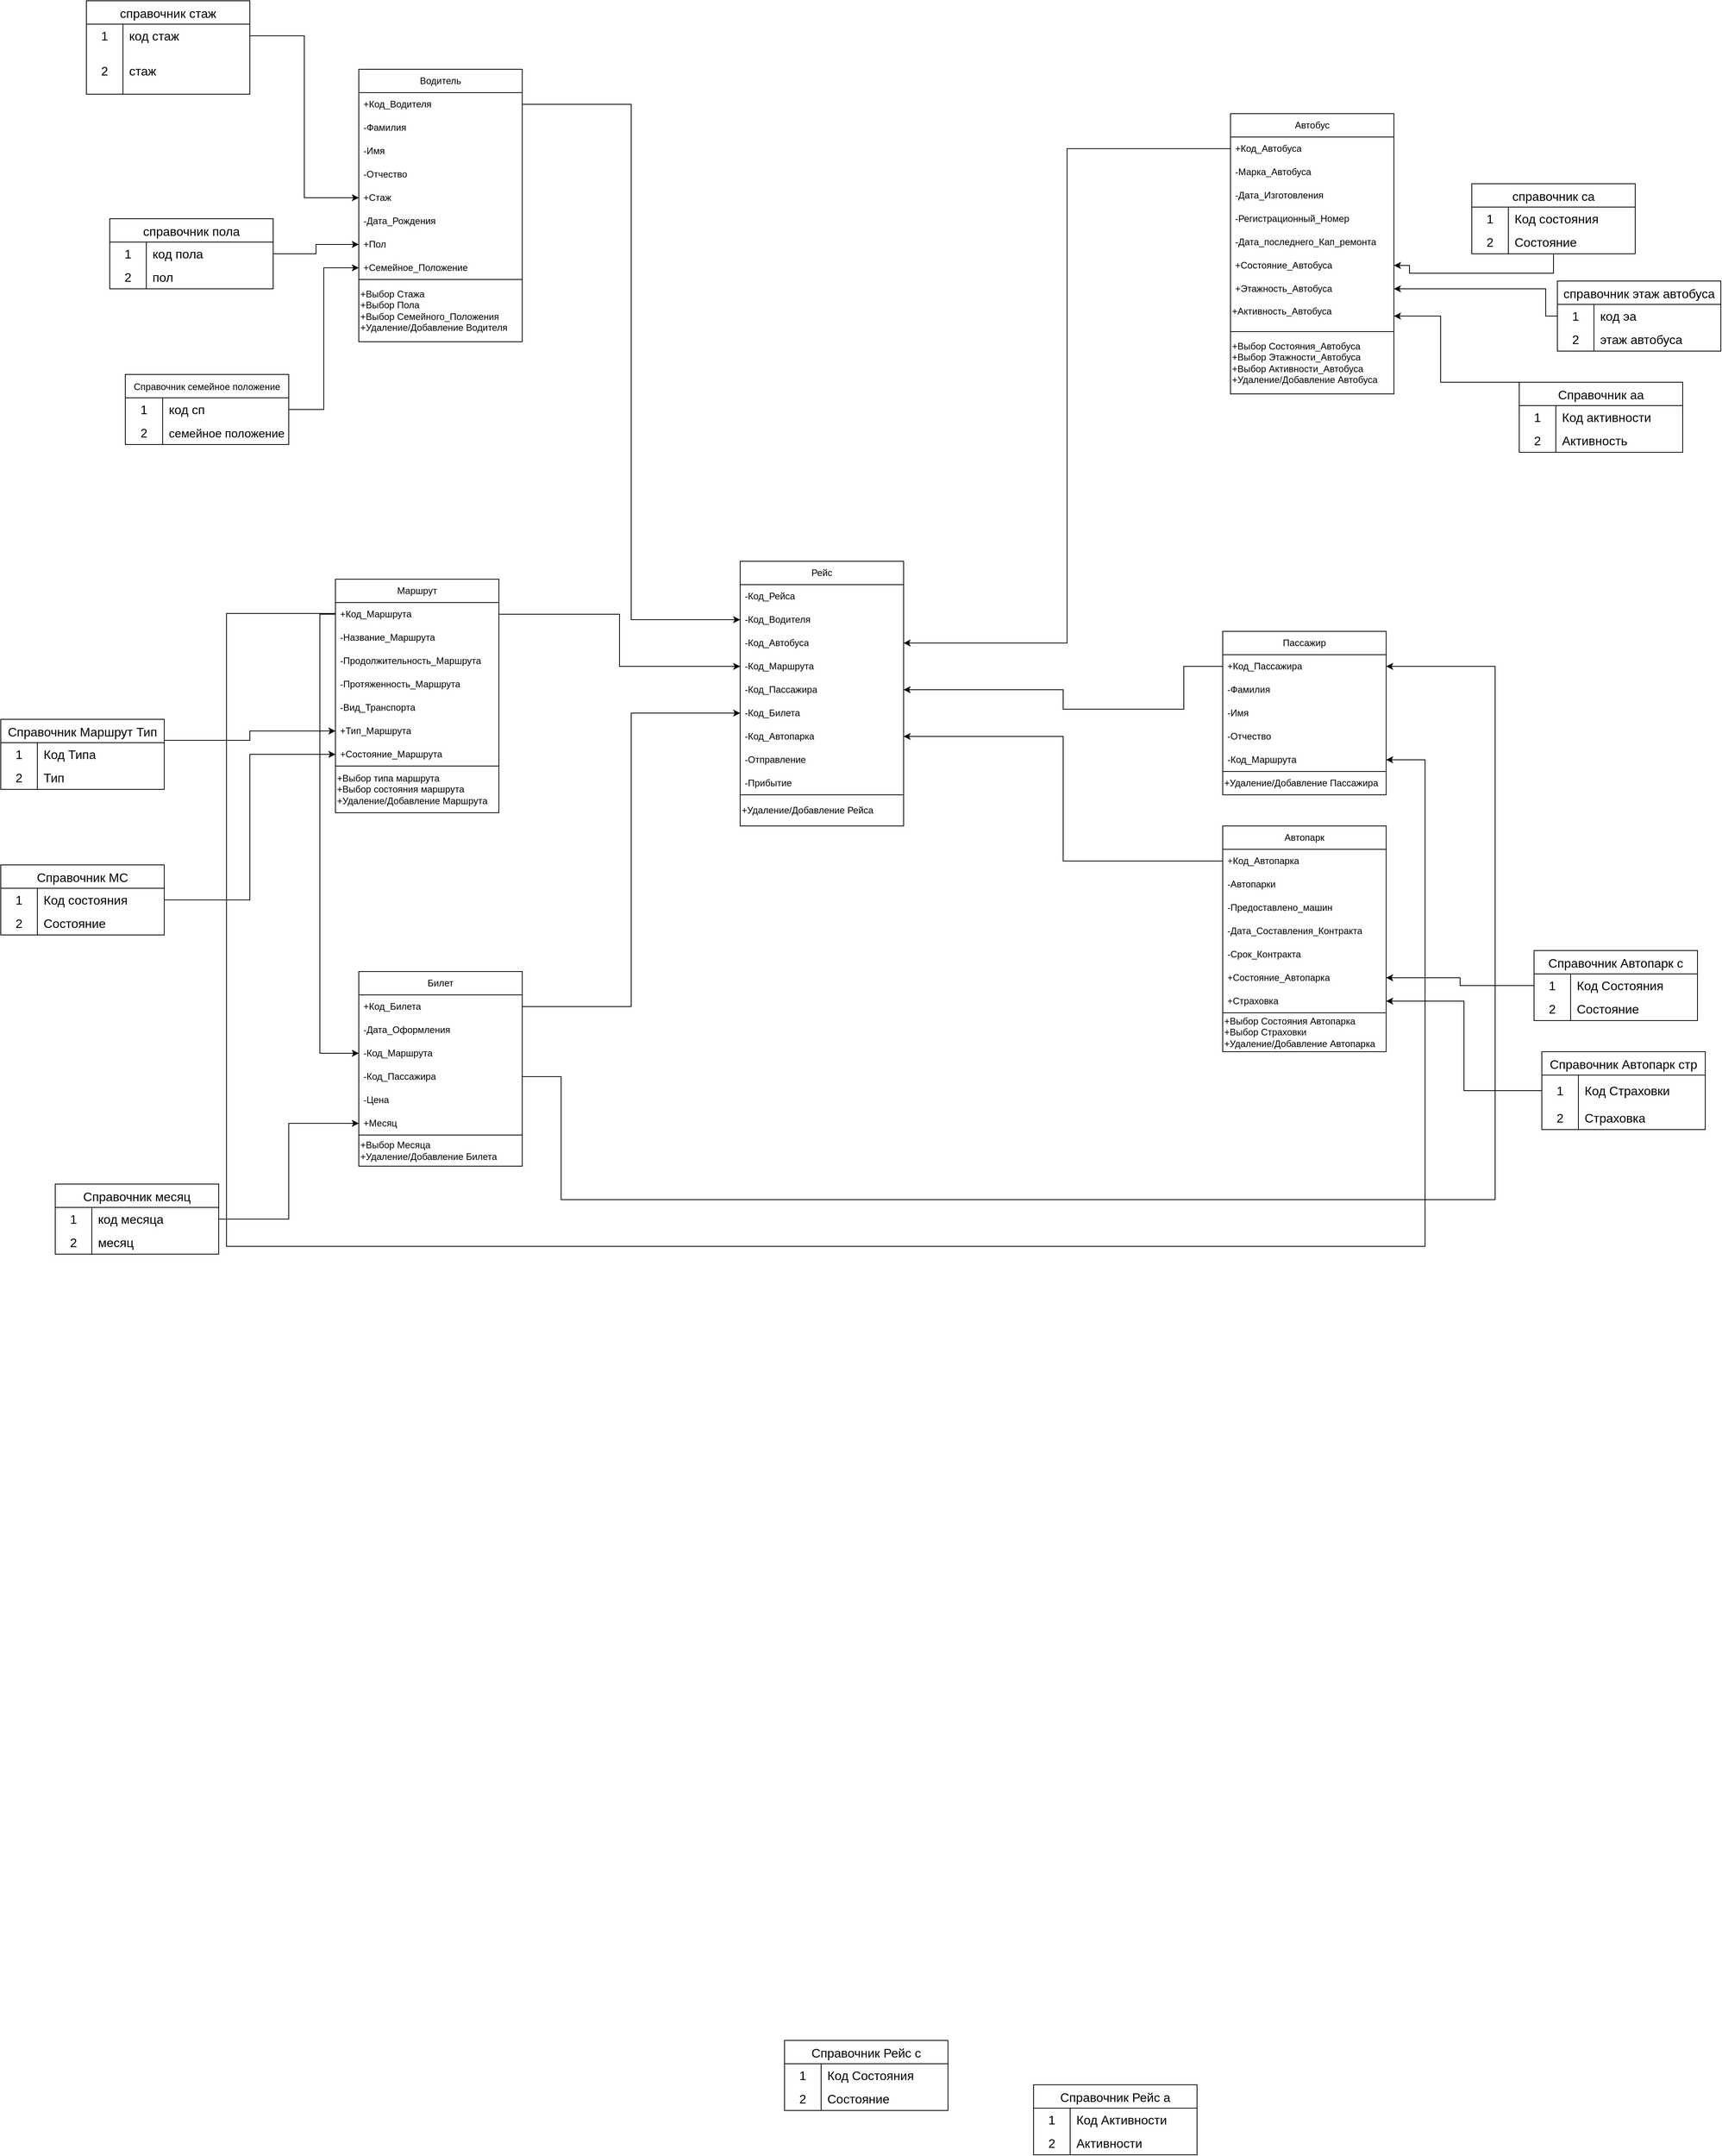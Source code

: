 <mxfile version="21.1.4" type="github">
  <diagram id="C5RBs43oDa-KdzZeNtuy" name="Page-1">
    <mxGraphModel dx="2876" dy="2295" grid="1" gridSize="10" guides="1" tooltips="1" connect="1" arrows="1" fold="1" page="1" pageScale="1" pageWidth="827" pageHeight="1169" math="0" shadow="0">
      <root>
        <mxCell id="WIyWlLk6GJQsqaUBKTNV-0" />
        <mxCell id="WIyWlLk6GJQsqaUBKTNV-1" parent="WIyWlLk6GJQsqaUBKTNV-0" />
        <mxCell id="1U3NoZP2p2XrQ27DUTiQ-24" value="Маршрут" style="swimlane;fontStyle=0;childLayout=stackLayout;horizontal=1;startSize=30;horizontalStack=0;resizeParent=1;resizeParentMax=0;resizeLast=0;collapsible=1;marginBottom=0;whiteSpace=wrap;html=1;" parent="WIyWlLk6GJQsqaUBKTNV-1" vertex="1">
          <mxGeometry x="-280" y="263" width="210" height="300" as="geometry" />
        </mxCell>
        <mxCell id="1U3NoZP2p2XrQ27DUTiQ-25" value="+Код_Маршрута" style="text;strokeColor=none;fillColor=none;align=left;verticalAlign=middle;spacingLeft=4;spacingRight=4;overflow=hidden;points=[[0,0.5],[1,0.5]];portConstraint=eastwest;rotatable=0;whiteSpace=wrap;html=1;" parent="1U3NoZP2p2XrQ27DUTiQ-24" vertex="1">
          <mxGeometry y="30" width="210" height="30" as="geometry" />
        </mxCell>
        <mxCell id="1U3NoZP2p2XrQ27DUTiQ-26" value="-Название_Маршрута" style="text;strokeColor=none;fillColor=none;align=left;verticalAlign=middle;spacingLeft=4;spacingRight=4;overflow=hidden;points=[[0,0.5],[1,0.5]];portConstraint=eastwest;rotatable=0;whiteSpace=wrap;html=1;" parent="1U3NoZP2p2XrQ27DUTiQ-24" vertex="1">
          <mxGeometry y="60" width="210" height="30" as="geometry" />
        </mxCell>
        <mxCell id="1U3NoZP2p2XrQ27DUTiQ-27" value="-Продолжительность_Маршрута" style="text;strokeColor=none;fillColor=none;align=left;verticalAlign=middle;spacingLeft=4;spacingRight=4;overflow=hidden;points=[[0,0.5],[1,0.5]];portConstraint=eastwest;rotatable=0;whiteSpace=wrap;html=1;" parent="1U3NoZP2p2XrQ27DUTiQ-24" vertex="1">
          <mxGeometry y="90" width="210" height="30" as="geometry" />
        </mxCell>
        <mxCell id="1U3NoZP2p2XrQ27DUTiQ-32" value="-Протяженность_Маршрута" style="text;strokeColor=none;fillColor=none;align=left;verticalAlign=middle;spacingLeft=4;spacingRight=4;overflow=hidden;points=[[0,0.5],[1,0.5]];portConstraint=eastwest;rotatable=0;whiteSpace=wrap;html=1;" parent="1U3NoZP2p2XrQ27DUTiQ-24" vertex="1">
          <mxGeometry y="120" width="210" height="30" as="geometry" />
        </mxCell>
        <mxCell id="1U3NoZP2p2XrQ27DUTiQ-34" value="-Вид_Транспорта" style="text;strokeColor=none;fillColor=none;align=left;verticalAlign=middle;spacingLeft=4;spacingRight=4;overflow=hidden;points=[[0,0.5],[1,0.5]];portConstraint=eastwest;rotatable=0;whiteSpace=wrap;html=1;" parent="1U3NoZP2p2XrQ27DUTiQ-24" vertex="1">
          <mxGeometry y="150" width="210" height="30" as="geometry" />
        </mxCell>
        <mxCell id="1U3NoZP2p2XrQ27DUTiQ-33" value="+Тип_Маршрута" style="text;strokeColor=none;fillColor=none;align=left;verticalAlign=middle;spacingLeft=4;spacingRight=4;overflow=hidden;points=[[0,0.5],[1,0.5]];portConstraint=eastwest;rotatable=0;whiteSpace=wrap;html=1;" parent="1U3NoZP2p2XrQ27DUTiQ-24" vertex="1">
          <mxGeometry y="180" width="210" height="30" as="geometry" />
        </mxCell>
        <mxCell id="1U3NoZP2p2XrQ27DUTiQ-35" value="+Состояние_Маршрута" style="text;strokeColor=none;fillColor=none;align=left;verticalAlign=middle;spacingLeft=4;spacingRight=4;overflow=hidden;points=[[0,0.5],[1,0.5]];portConstraint=eastwest;rotatable=0;whiteSpace=wrap;html=1;" parent="1U3NoZP2p2XrQ27DUTiQ-24" vertex="1">
          <mxGeometry y="210" width="210" height="30" as="geometry" />
        </mxCell>
        <mxCell id="1U3NoZP2p2XrQ27DUTiQ-36" value="+Выбор типа маршрута&lt;br&gt;+Выбор состояния маршрута&lt;br&gt;+Удаление/Добавление Маршрута" style="rounded=0;whiteSpace=wrap;html=1;align=left;" parent="1U3NoZP2p2XrQ27DUTiQ-24" vertex="1">
          <mxGeometry y="240" width="210" height="60" as="geometry" />
        </mxCell>
        <mxCell id="1U3NoZP2p2XrQ27DUTiQ-37" value="Пассажир" style="swimlane;fontStyle=0;childLayout=stackLayout;horizontal=1;startSize=30;horizontalStack=0;resizeParent=1;resizeParentMax=0;resizeLast=0;collapsible=1;marginBottom=0;whiteSpace=wrap;html=1;" parent="WIyWlLk6GJQsqaUBKTNV-1" vertex="1">
          <mxGeometry x="860" y="330" width="210" height="180" as="geometry" />
        </mxCell>
        <mxCell id="1U3NoZP2p2XrQ27DUTiQ-38" value="+Код_Пассажира" style="text;strokeColor=none;fillColor=none;align=left;verticalAlign=middle;spacingLeft=4;spacingRight=4;overflow=hidden;points=[[0,0.5],[1,0.5]];portConstraint=eastwest;rotatable=0;whiteSpace=wrap;html=1;" parent="1U3NoZP2p2XrQ27DUTiQ-37" vertex="1">
          <mxGeometry y="30" width="210" height="30" as="geometry" />
        </mxCell>
        <mxCell id="1U3NoZP2p2XrQ27DUTiQ-39" value="-Фамилия" style="text;strokeColor=none;fillColor=none;align=left;verticalAlign=middle;spacingLeft=4;spacingRight=4;overflow=hidden;points=[[0,0.5],[1,0.5]];portConstraint=eastwest;rotatable=0;whiteSpace=wrap;html=1;" parent="1U3NoZP2p2XrQ27DUTiQ-37" vertex="1">
          <mxGeometry y="60" width="210" height="30" as="geometry" />
        </mxCell>
        <mxCell id="1U3NoZP2p2XrQ27DUTiQ-40" value="-Имя" style="text;strokeColor=none;fillColor=none;align=left;verticalAlign=middle;spacingLeft=4;spacingRight=4;overflow=hidden;points=[[0,0.5],[1,0.5]];portConstraint=eastwest;rotatable=0;whiteSpace=wrap;html=1;" parent="1U3NoZP2p2XrQ27DUTiQ-37" vertex="1">
          <mxGeometry y="90" width="210" height="30" as="geometry" />
        </mxCell>
        <mxCell id="1U3NoZP2p2XrQ27DUTiQ-41" value="-Отчество" style="text;strokeColor=none;fillColor=none;align=left;verticalAlign=middle;spacingLeft=4;spacingRight=4;overflow=hidden;points=[[0,0.5],[1,0.5]];portConstraint=eastwest;rotatable=0;whiteSpace=wrap;html=1;" parent="1U3NoZP2p2XrQ27DUTiQ-37" vertex="1">
          <mxGeometry y="120" width="210" height="30" as="geometry" />
        </mxCell>
        <mxCell id="1U3NoZP2p2XrQ27DUTiQ-42" value="-Код_Маршрута" style="text;strokeColor=none;fillColor=none;align=left;verticalAlign=middle;spacingLeft=4;spacingRight=4;overflow=hidden;points=[[0,0.5],[1,0.5]];portConstraint=eastwest;rotatable=0;whiteSpace=wrap;html=1;" parent="1U3NoZP2p2XrQ27DUTiQ-37" vertex="1">
          <mxGeometry y="150" width="210" height="30" as="geometry" />
        </mxCell>
        <mxCell id="1U3NoZP2p2XrQ27DUTiQ-46" value="Автопарк" style="swimlane;fontStyle=0;childLayout=stackLayout;horizontal=1;startSize=30;horizontalStack=0;resizeParent=1;resizeParentMax=0;resizeLast=0;collapsible=1;marginBottom=0;whiteSpace=wrap;html=1;" parent="WIyWlLk6GJQsqaUBKTNV-1" vertex="1">
          <mxGeometry x="860" y="580" width="210" height="290" as="geometry" />
        </mxCell>
        <mxCell id="1U3NoZP2p2XrQ27DUTiQ-47" value="+Код_Автопарка" style="text;strokeColor=none;fillColor=none;align=left;verticalAlign=middle;spacingLeft=4;spacingRight=4;overflow=hidden;points=[[0,0.5],[1,0.5]];portConstraint=eastwest;rotatable=0;whiteSpace=wrap;html=1;" parent="1U3NoZP2p2XrQ27DUTiQ-46" vertex="1">
          <mxGeometry y="30" width="210" height="30" as="geometry" />
        </mxCell>
        <mxCell id="1U3NoZP2p2XrQ27DUTiQ-48" value="-Автопарки" style="text;strokeColor=none;fillColor=none;align=left;verticalAlign=middle;spacingLeft=4;spacingRight=4;overflow=hidden;points=[[0,0.5],[1,0.5]];portConstraint=eastwest;rotatable=0;whiteSpace=wrap;html=1;" parent="1U3NoZP2p2XrQ27DUTiQ-46" vertex="1">
          <mxGeometry y="60" width="210" height="30" as="geometry" />
        </mxCell>
        <mxCell id="1U3NoZP2p2XrQ27DUTiQ-49" value="-Предоставлено_машин" style="text;strokeColor=none;fillColor=none;align=left;verticalAlign=middle;spacingLeft=4;spacingRight=4;overflow=hidden;points=[[0,0.5],[1,0.5]];portConstraint=eastwest;rotatable=0;whiteSpace=wrap;html=1;" parent="1U3NoZP2p2XrQ27DUTiQ-46" vertex="1">
          <mxGeometry y="90" width="210" height="30" as="geometry" />
        </mxCell>
        <mxCell id="1U3NoZP2p2XrQ27DUTiQ-50" value="-Дата_Составления_Контракта" style="text;strokeColor=none;fillColor=none;align=left;verticalAlign=middle;spacingLeft=4;spacingRight=4;overflow=hidden;points=[[0,0.5],[1,0.5]];portConstraint=eastwest;rotatable=0;whiteSpace=wrap;html=1;" parent="1U3NoZP2p2XrQ27DUTiQ-46" vertex="1">
          <mxGeometry y="120" width="210" height="30" as="geometry" />
        </mxCell>
        <mxCell id="1U3NoZP2p2XrQ27DUTiQ-51" value="-Срок_Контракта" style="text;strokeColor=none;fillColor=none;align=left;verticalAlign=middle;spacingLeft=4;spacingRight=4;overflow=hidden;points=[[0,0.5],[1,0.5]];portConstraint=eastwest;rotatable=0;whiteSpace=wrap;html=1;" parent="1U3NoZP2p2XrQ27DUTiQ-46" vertex="1">
          <mxGeometry y="150" width="210" height="30" as="geometry" />
        </mxCell>
        <mxCell id="1U3NoZP2p2XrQ27DUTiQ-52" value="+Состояние_Автопарка" style="text;strokeColor=none;fillColor=none;align=left;verticalAlign=middle;spacingLeft=4;spacingRight=4;overflow=hidden;points=[[0,0.5],[1,0.5]];portConstraint=eastwest;rotatable=0;whiteSpace=wrap;html=1;" parent="1U3NoZP2p2XrQ27DUTiQ-46" vertex="1">
          <mxGeometry y="180" width="210" height="30" as="geometry" />
        </mxCell>
        <mxCell id="1U3NoZP2p2XrQ27DUTiQ-53" value="+Страховка" style="text;strokeColor=none;fillColor=none;align=left;verticalAlign=middle;spacingLeft=4;spacingRight=4;overflow=hidden;points=[[0,0.5],[1,0.5]];portConstraint=eastwest;rotatable=0;whiteSpace=wrap;html=1;" parent="1U3NoZP2p2XrQ27DUTiQ-46" vertex="1">
          <mxGeometry y="210" width="210" height="30" as="geometry" />
        </mxCell>
        <mxCell id="1U3NoZP2p2XrQ27DUTiQ-54" value="+Выбор Состояния Автопарка&lt;br&gt;+Выбор Страховки&lt;br&gt;+Удаление/Добавление Автопарка" style="rounded=0;whiteSpace=wrap;html=1;align=left;" parent="1U3NoZP2p2XrQ27DUTiQ-46" vertex="1">
          <mxGeometry y="240" width="210" height="50" as="geometry" />
        </mxCell>
        <mxCell id="1U3NoZP2p2XrQ27DUTiQ-55" value="Билет" style="swimlane;fontStyle=0;childLayout=stackLayout;horizontal=1;startSize=30;horizontalStack=0;resizeParent=1;resizeParentMax=0;resizeLast=0;collapsible=1;marginBottom=0;whiteSpace=wrap;html=1;" parent="WIyWlLk6GJQsqaUBKTNV-1" vertex="1">
          <mxGeometry x="-250" y="767" width="210" height="250" as="geometry" />
        </mxCell>
        <mxCell id="1U3NoZP2p2XrQ27DUTiQ-56" value="+Код_Билета" style="text;strokeColor=none;fillColor=none;align=left;verticalAlign=middle;spacingLeft=4;spacingRight=4;overflow=hidden;points=[[0,0.5],[1,0.5]];portConstraint=eastwest;rotatable=0;whiteSpace=wrap;html=1;" parent="1U3NoZP2p2XrQ27DUTiQ-55" vertex="1">
          <mxGeometry y="30" width="210" height="30" as="geometry" />
        </mxCell>
        <mxCell id="1U3NoZP2p2XrQ27DUTiQ-57" value="-Дата_Оформления" style="text;strokeColor=none;fillColor=none;align=left;verticalAlign=middle;spacingLeft=4;spacingRight=4;overflow=hidden;points=[[0,0.5],[1,0.5]];portConstraint=eastwest;rotatable=0;whiteSpace=wrap;html=1;" parent="1U3NoZP2p2XrQ27DUTiQ-55" vertex="1">
          <mxGeometry y="60" width="210" height="30" as="geometry" />
        </mxCell>
        <mxCell id="1U3NoZP2p2XrQ27DUTiQ-58" value="-Код_Маршрута" style="text;strokeColor=none;fillColor=none;align=left;verticalAlign=middle;spacingLeft=4;spacingRight=4;overflow=hidden;points=[[0,0.5],[1,0.5]];portConstraint=eastwest;rotatable=0;whiteSpace=wrap;html=1;" parent="1U3NoZP2p2XrQ27DUTiQ-55" vertex="1">
          <mxGeometry y="90" width="210" height="30" as="geometry" />
        </mxCell>
        <mxCell id="1U3NoZP2p2XrQ27DUTiQ-59" value="-Код_Пассажира" style="text;strokeColor=none;fillColor=none;align=left;verticalAlign=middle;spacingLeft=4;spacingRight=4;overflow=hidden;points=[[0,0.5],[1,0.5]];portConstraint=eastwest;rotatable=0;whiteSpace=wrap;html=1;" parent="1U3NoZP2p2XrQ27DUTiQ-55" vertex="1">
          <mxGeometry y="120" width="210" height="30" as="geometry" />
        </mxCell>
        <mxCell id="1U3NoZP2p2XrQ27DUTiQ-60" value="-Цена" style="text;strokeColor=none;fillColor=none;align=left;verticalAlign=middle;spacingLeft=4;spacingRight=4;overflow=hidden;points=[[0,0.5],[1,0.5]];portConstraint=eastwest;rotatable=0;whiteSpace=wrap;html=1;" parent="1U3NoZP2p2XrQ27DUTiQ-55" vertex="1">
          <mxGeometry y="150" width="210" height="30" as="geometry" />
        </mxCell>
        <mxCell id="1U3NoZP2p2XrQ27DUTiQ-61" value="+Месяц" style="text;strokeColor=none;fillColor=none;align=left;verticalAlign=middle;spacingLeft=4;spacingRight=4;overflow=hidden;points=[[0,0.5],[1,0.5]];portConstraint=eastwest;rotatable=0;whiteSpace=wrap;html=1;" parent="1U3NoZP2p2XrQ27DUTiQ-55" vertex="1">
          <mxGeometry y="180" width="210" height="30" as="geometry" />
        </mxCell>
        <mxCell id="1U3NoZP2p2XrQ27DUTiQ-63" value="+Выбор Месяца&lt;br&gt;+Удаление/Добавление Билета" style="rounded=0;whiteSpace=wrap;html=1;align=left;" parent="1U3NoZP2p2XrQ27DUTiQ-55" vertex="1">
          <mxGeometry y="210" width="210" height="40" as="geometry" />
        </mxCell>
        <mxCell id="1U3NoZP2p2XrQ27DUTiQ-64" value="Автобус" style="swimlane;fontStyle=0;childLayout=stackLayout;horizontal=1;startSize=30;horizontalStack=0;resizeParent=1;resizeParentMax=0;resizeLast=0;collapsible=1;marginBottom=0;whiteSpace=wrap;html=1;" parent="WIyWlLk6GJQsqaUBKTNV-1" vertex="1">
          <mxGeometry x="870" y="-335" width="210" height="360" as="geometry" />
        </mxCell>
        <mxCell id="1U3NoZP2p2XrQ27DUTiQ-65" value="+Код_Автобуса" style="text;strokeColor=none;fillColor=none;align=left;verticalAlign=middle;spacingLeft=4;spacingRight=4;overflow=hidden;points=[[0,0.5],[1,0.5]];portConstraint=eastwest;rotatable=0;whiteSpace=wrap;html=1;" parent="1U3NoZP2p2XrQ27DUTiQ-64" vertex="1">
          <mxGeometry y="30" width="210" height="30" as="geometry" />
        </mxCell>
        <mxCell id="1U3NoZP2p2XrQ27DUTiQ-66" value="-Марка_Автобуса" style="text;strokeColor=none;fillColor=none;align=left;verticalAlign=middle;spacingLeft=4;spacingRight=4;overflow=hidden;points=[[0,0.5],[1,0.5]];portConstraint=eastwest;rotatable=0;whiteSpace=wrap;html=1;" parent="1U3NoZP2p2XrQ27DUTiQ-64" vertex="1">
          <mxGeometry y="60" width="210" height="30" as="geometry" />
        </mxCell>
        <mxCell id="1U3NoZP2p2XrQ27DUTiQ-67" value="-Дата_Изготовления" style="text;strokeColor=none;fillColor=none;align=left;verticalAlign=middle;spacingLeft=4;spacingRight=4;overflow=hidden;points=[[0,0.5],[1,0.5]];portConstraint=eastwest;rotatable=0;whiteSpace=wrap;html=1;" parent="1U3NoZP2p2XrQ27DUTiQ-64" vertex="1">
          <mxGeometry y="90" width="210" height="30" as="geometry" />
        </mxCell>
        <mxCell id="1U3NoZP2p2XrQ27DUTiQ-68" value="-Регистрационный_Номер" style="text;strokeColor=none;fillColor=none;align=left;verticalAlign=middle;spacingLeft=4;spacingRight=4;overflow=hidden;points=[[0,0.5],[1,0.5]];portConstraint=eastwest;rotatable=0;whiteSpace=wrap;html=1;" parent="1U3NoZP2p2XrQ27DUTiQ-64" vertex="1">
          <mxGeometry y="120" width="210" height="30" as="geometry" />
        </mxCell>
        <mxCell id="1U3NoZP2p2XrQ27DUTiQ-69" value="-Дата_последнего_Кап_ремонта" style="text;strokeColor=none;fillColor=none;align=left;verticalAlign=middle;spacingLeft=4;spacingRight=4;overflow=hidden;points=[[0,0.5],[1,0.5]];portConstraint=eastwest;rotatable=0;whiteSpace=wrap;html=1;" parent="1U3NoZP2p2XrQ27DUTiQ-64" vertex="1">
          <mxGeometry y="150" width="210" height="30" as="geometry" />
        </mxCell>
        <mxCell id="1U3NoZP2p2XrQ27DUTiQ-70" value="+Состояние_Автобуса" style="text;strokeColor=none;fillColor=none;align=left;verticalAlign=middle;spacingLeft=4;spacingRight=4;overflow=hidden;points=[[0,0.5],[1,0.5]];portConstraint=eastwest;rotatable=0;whiteSpace=wrap;html=1;" parent="1U3NoZP2p2XrQ27DUTiQ-64" vertex="1">
          <mxGeometry y="180" width="210" height="30" as="geometry" />
        </mxCell>
        <mxCell id="1U3NoZP2p2XrQ27DUTiQ-71" value="+Этажность_Автобуса" style="text;strokeColor=none;fillColor=none;align=left;verticalAlign=middle;spacingLeft=4;spacingRight=4;overflow=hidden;points=[[0,0.5],[1,0.5]];portConstraint=eastwest;rotatable=0;whiteSpace=wrap;html=1;" parent="1U3NoZP2p2XrQ27DUTiQ-64" vertex="1">
          <mxGeometry y="210" width="210" height="30" as="geometry" />
        </mxCell>
        <mxCell id="1U3NoZP2p2XrQ27DUTiQ-74" value="+Активность_Автобуса" style="text;whiteSpace=wrap;html=1;" parent="1U3NoZP2p2XrQ27DUTiQ-64" vertex="1">
          <mxGeometry y="240" width="210" height="40" as="geometry" />
        </mxCell>
        <mxCell id="1U3NoZP2p2XrQ27DUTiQ-72" value="+Выбор Состояния_Автобуса&lt;br&gt;+Выбор Этажности_Автобуса&lt;br&gt;+Выбор Активности_Автобуса&lt;br&gt;+Удаление/Добавление Автобуса" style="rounded=0;whiteSpace=wrap;html=1;align=left;" parent="1U3NoZP2p2XrQ27DUTiQ-64" vertex="1">
          <mxGeometry y="280" width="210" height="80" as="geometry" />
        </mxCell>
        <mxCell id="1U3NoZP2p2XrQ27DUTiQ-76" value="Водитель" style="swimlane;fontStyle=0;childLayout=stackLayout;horizontal=1;startSize=30;horizontalStack=0;resizeParent=1;resizeParentMax=0;resizeLast=0;collapsible=1;marginBottom=0;whiteSpace=wrap;html=1;" parent="WIyWlLk6GJQsqaUBKTNV-1" vertex="1">
          <mxGeometry x="-250" y="-392" width="210" height="350" as="geometry" />
        </mxCell>
        <mxCell id="1U3NoZP2p2XrQ27DUTiQ-77" value="+Код_Водителя" style="text;strokeColor=none;fillColor=none;align=left;verticalAlign=middle;spacingLeft=4;spacingRight=4;overflow=hidden;points=[[0,0.5],[1,0.5]];portConstraint=eastwest;rotatable=0;whiteSpace=wrap;html=1;" parent="1U3NoZP2p2XrQ27DUTiQ-76" vertex="1">
          <mxGeometry y="30" width="210" height="30" as="geometry" />
        </mxCell>
        <mxCell id="1U3NoZP2p2XrQ27DUTiQ-78" value="-Фамилия" style="text;strokeColor=none;fillColor=none;align=left;verticalAlign=middle;spacingLeft=4;spacingRight=4;overflow=hidden;points=[[0,0.5],[1,0.5]];portConstraint=eastwest;rotatable=0;whiteSpace=wrap;html=1;" parent="1U3NoZP2p2XrQ27DUTiQ-76" vertex="1">
          <mxGeometry y="60" width="210" height="30" as="geometry" />
        </mxCell>
        <mxCell id="1U3NoZP2p2XrQ27DUTiQ-79" value="-Имя" style="text;strokeColor=none;fillColor=none;align=left;verticalAlign=middle;spacingLeft=4;spacingRight=4;overflow=hidden;points=[[0,0.5],[1,0.5]];portConstraint=eastwest;rotatable=0;whiteSpace=wrap;html=1;" parent="1U3NoZP2p2XrQ27DUTiQ-76" vertex="1">
          <mxGeometry y="90" width="210" height="30" as="geometry" />
        </mxCell>
        <mxCell id="1U3NoZP2p2XrQ27DUTiQ-80" value="-Отчество" style="text;strokeColor=none;fillColor=none;align=left;verticalAlign=middle;spacingLeft=4;spacingRight=4;overflow=hidden;points=[[0,0.5],[1,0.5]];portConstraint=eastwest;rotatable=0;whiteSpace=wrap;html=1;" parent="1U3NoZP2p2XrQ27DUTiQ-76" vertex="1">
          <mxGeometry y="120" width="210" height="30" as="geometry" />
        </mxCell>
        <mxCell id="1U3NoZP2p2XrQ27DUTiQ-81" value="+Стаж" style="text;strokeColor=none;fillColor=none;align=left;verticalAlign=middle;spacingLeft=4;spacingRight=4;overflow=hidden;points=[[0,0.5],[1,0.5]];portConstraint=eastwest;rotatable=0;whiteSpace=wrap;html=1;" parent="1U3NoZP2p2XrQ27DUTiQ-76" vertex="1">
          <mxGeometry y="150" width="210" height="30" as="geometry" />
        </mxCell>
        <mxCell id="1U3NoZP2p2XrQ27DUTiQ-82" value="-Дата_Рождения" style="text;strokeColor=none;fillColor=none;align=left;verticalAlign=middle;spacingLeft=4;spacingRight=4;overflow=hidden;points=[[0,0.5],[1,0.5]];portConstraint=eastwest;rotatable=0;whiteSpace=wrap;html=1;" parent="1U3NoZP2p2XrQ27DUTiQ-76" vertex="1">
          <mxGeometry y="180" width="210" height="30" as="geometry" />
        </mxCell>
        <mxCell id="1U3NoZP2p2XrQ27DUTiQ-83" value="+Пол" style="text;strokeColor=none;fillColor=none;align=left;verticalAlign=middle;spacingLeft=4;spacingRight=4;overflow=hidden;points=[[0,0.5],[1,0.5]];portConstraint=eastwest;rotatable=0;whiteSpace=wrap;html=1;" parent="1U3NoZP2p2XrQ27DUTiQ-76" vertex="1">
          <mxGeometry y="210" width="210" height="30" as="geometry" />
        </mxCell>
        <mxCell id="1U3NoZP2p2XrQ27DUTiQ-84" value="+Семейное_Положение" style="text;strokeColor=none;fillColor=none;align=left;verticalAlign=middle;spacingLeft=4;spacingRight=4;overflow=hidden;points=[[0,0.5],[1,0.5]];portConstraint=eastwest;rotatable=0;whiteSpace=wrap;html=1;" parent="1U3NoZP2p2XrQ27DUTiQ-76" vertex="1">
          <mxGeometry y="240" width="210" height="30" as="geometry" />
        </mxCell>
        <mxCell id="1U3NoZP2p2XrQ27DUTiQ-85" value="+Выбор Стажа&lt;br&gt;+Выбор Пола&lt;br&gt;+Выбор Семейного_Положения&lt;br&gt;+Удаление/Добавление Водителя" style="rounded=0;whiteSpace=wrap;html=1;align=left;" parent="1U3NoZP2p2XrQ27DUTiQ-76" vertex="1">
          <mxGeometry y="270" width="210" height="80" as="geometry" />
        </mxCell>
        <mxCell id="1U3NoZP2p2XrQ27DUTiQ-86" value="Рейс" style="swimlane;fontStyle=0;childLayout=stackLayout;horizontal=1;startSize=30;horizontalStack=0;resizeParent=1;resizeParentMax=0;resizeLast=0;collapsible=1;marginBottom=0;whiteSpace=wrap;html=1;" parent="WIyWlLk6GJQsqaUBKTNV-1" vertex="1">
          <mxGeometry x="240" y="240" width="210" height="300" as="geometry" />
        </mxCell>
        <mxCell id="1U3NoZP2p2XrQ27DUTiQ-87" value="-Код_Рейса" style="text;strokeColor=none;fillColor=none;align=left;verticalAlign=middle;spacingLeft=4;spacingRight=4;overflow=hidden;points=[[0,0.5],[1,0.5]];portConstraint=eastwest;rotatable=0;whiteSpace=wrap;html=1;" parent="1U3NoZP2p2XrQ27DUTiQ-86" vertex="1">
          <mxGeometry y="30" width="210" height="30" as="geometry" />
        </mxCell>
        <mxCell id="1U3NoZP2p2XrQ27DUTiQ-88" value="-Код_Водителя" style="text;strokeColor=none;fillColor=none;align=left;verticalAlign=middle;spacingLeft=4;spacingRight=4;overflow=hidden;points=[[0,0.5],[1,0.5]];portConstraint=eastwest;rotatable=0;whiteSpace=wrap;html=1;" parent="1U3NoZP2p2XrQ27DUTiQ-86" vertex="1">
          <mxGeometry y="60" width="210" height="30" as="geometry" />
        </mxCell>
        <mxCell id="1U3NoZP2p2XrQ27DUTiQ-89" value="-Код_Автобуса" style="text;strokeColor=none;fillColor=none;align=left;verticalAlign=middle;spacingLeft=4;spacingRight=4;overflow=hidden;points=[[0,0.5],[1,0.5]];portConstraint=eastwest;rotatable=0;whiteSpace=wrap;html=1;" parent="1U3NoZP2p2XrQ27DUTiQ-86" vertex="1">
          <mxGeometry y="90" width="210" height="30" as="geometry" />
        </mxCell>
        <mxCell id="1U3NoZP2p2XrQ27DUTiQ-90" value="-Код_Маршрута" style="text;strokeColor=none;fillColor=none;align=left;verticalAlign=middle;spacingLeft=4;spacingRight=4;overflow=hidden;points=[[0,0.5],[1,0.5]];portConstraint=eastwest;rotatable=0;whiteSpace=wrap;html=1;" parent="1U3NoZP2p2XrQ27DUTiQ-86" vertex="1">
          <mxGeometry y="120" width="210" height="30" as="geometry" />
        </mxCell>
        <mxCell id="1U3NoZP2p2XrQ27DUTiQ-91" value="-Код_Пассажира" style="text;strokeColor=none;fillColor=none;align=left;verticalAlign=middle;spacingLeft=4;spacingRight=4;overflow=hidden;points=[[0,0.5],[1,0.5]];portConstraint=eastwest;rotatable=0;whiteSpace=wrap;html=1;" parent="1U3NoZP2p2XrQ27DUTiQ-86" vertex="1">
          <mxGeometry y="150" width="210" height="30" as="geometry" />
        </mxCell>
        <mxCell id="1U3NoZP2p2XrQ27DUTiQ-96" value="-Код_Билета" style="text;strokeColor=none;fillColor=none;align=left;verticalAlign=middle;spacingLeft=4;spacingRight=4;overflow=hidden;points=[[0,0.5],[1,0.5]];portConstraint=eastwest;rotatable=0;whiteSpace=wrap;html=1;" parent="1U3NoZP2p2XrQ27DUTiQ-86" vertex="1">
          <mxGeometry y="180" width="210" height="30" as="geometry" />
        </mxCell>
        <mxCell id="1U3NoZP2p2XrQ27DUTiQ-97" value="-Код_Автопарка" style="text;strokeColor=none;fillColor=none;align=left;verticalAlign=middle;spacingLeft=4;spacingRight=4;overflow=hidden;points=[[0,0.5],[1,0.5]];portConstraint=eastwest;rotatable=0;whiteSpace=wrap;html=1;" parent="1U3NoZP2p2XrQ27DUTiQ-86" vertex="1">
          <mxGeometry y="210" width="210" height="30" as="geometry" />
        </mxCell>
        <mxCell id="1U3NoZP2p2XrQ27DUTiQ-98" value="-Отправление" style="text;strokeColor=none;fillColor=none;align=left;verticalAlign=middle;spacingLeft=4;spacingRight=4;overflow=hidden;points=[[0,0.5],[1,0.5]];portConstraint=eastwest;rotatable=0;whiteSpace=wrap;html=1;" parent="1U3NoZP2p2XrQ27DUTiQ-86" vertex="1">
          <mxGeometry y="240" width="210" height="30" as="geometry" />
        </mxCell>
        <mxCell id="1U3NoZP2p2XrQ27DUTiQ-99" value="-Прибытие" style="text;strokeColor=none;fillColor=none;align=left;verticalAlign=middle;spacingLeft=4;spacingRight=4;overflow=hidden;points=[[0,0.5],[1,0.5]];portConstraint=eastwest;rotatable=0;whiteSpace=wrap;html=1;" parent="1U3NoZP2p2XrQ27DUTiQ-86" vertex="1">
          <mxGeometry y="270" width="210" height="30" as="geometry" />
        </mxCell>
        <mxCell id="ZH2lWxBBX7NL9M_eEVf8-8" style="edgeStyle=orthogonalEdgeStyle;rounded=0;orthogonalLoop=1;jettySize=auto;html=1;entryX=0;entryY=0.5;entryDx=0;entryDy=0;exitX=1;exitY=0.5;exitDx=0;exitDy=0;" parent="WIyWlLk6GJQsqaUBKTNV-1" source="1U3NoZP2p2XrQ27DUTiQ-77" target="1U3NoZP2p2XrQ27DUTiQ-88" edge="1">
          <mxGeometry relative="1" as="geometry">
            <mxPoint x="130" y="80" as="sourcePoint" />
          </mxGeometry>
        </mxCell>
        <mxCell id="ZH2lWxBBX7NL9M_eEVf8-9" style="edgeStyle=orthogonalEdgeStyle;rounded=0;orthogonalLoop=1;jettySize=auto;html=1;exitX=0;exitY=0.5;exitDx=0;exitDy=0;entryX=1;entryY=0.5;entryDx=0;entryDy=0;" parent="WIyWlLk6GJQsqaUBKTNV-1" source="1U3NoZP2p2XrQ27DUTiQ-65" target="1U3NoZP2p2XrQ27DUTiQ-89" edge="1">
          <mxGeometry relative="1" as="geometry">
            <mxPoint x="540" y="150" as="targetPoint" />
          </mxGeometry>
        </mxCell>
        <mxCell id="ZH2lWxBBX7NL9M_eEVf8-10" style="edgeStyle=orthogonalEdgeStyle;rounded=0;orthogonalLoop=1;jettySize=auto;html=1;entryX=0;entryY=0.5;entryDx=0;entryDy=0;exitX=1;exitY=0.5;exitDx=0;exitDy=0;" parent="WIyWlLk6GJQsqaUBKTNV-1" source="1U3NoZP2p2XrQ27DUTiQ-25" target="1U3NoZP2p2XrQ27DUTiQ-90" edge="1">
          <mxGeometry relative="1" as="geometry">
            <mxPoint y="440" as="sourcePoint" />
          </mxGeometry>
        </mxCell>
        <mxCell id="ZH2lWxBBX7NL9M_eEVf8-13" style="edgeStyle=orthogonalEdgeStyle;rounded=0;orthogonalLoop=1;jettySize=auto;html=1;exitX=0;exitY=0.5;exitDx=0;exitDy=0;entryX=1;entryY=0.5;entryDx=0;entryDy=0;" parent="WIyWlLk6GJQsqaUBKTNV-1" source="1U3NoZP2p2XrQ27DUTiQ-47" target="1U3NoZP2p2XrQ27DUTiQ-97" edge="1">
          <mxGeometry relative="1" as="geometry">
            <mxPoint x="720" y="690" as="targetPoint" />
          </mxGeometry>
        </mxCell>
        <mxCell id="ZH2lWxBBX7NL9M_eEVf8-14" style="edgeStyle=orthogonalEdgeStyle;rounded=0;orthogonalLoop=1;jettySize=auto;html=1;exitX=1;exitY=0.5;exitDx=0;exitDy=0;entryX=0;entryY=0.5;entryDx=0;entryDy=0;" parent="WIyWlLk6GJQsqaUBKTNV-1" source="1U3NoZP2p2XrQ27DUTiQ-56" target="1U3NoZP2p2XrQ27DUTiQ-96" edge="1">
          <mxGeometry relative="1" as="geometry">
            <mxPoint x="160" y="680" as="targetPoint" />
          </mxGeometry>
        </mxCell>
        <mxCell id="ZH2lWxBBX7NL9M_eEVf8-15" style="edgeStyle=orthogonalEdgeStyle;rounded=0;orthogonalLoop=1;jettySize=auto;html=1;exitX=0;exitY=0.5;exitDx=0;exitDy=0;entryX=1;entryY=0.5;entryDx=0;entryDy=0;" parent="WIyWlLk6GJQsqaUBKTNV-1" source="1U3NoZP2p2XrQ27DUTiQ-38" target="1U3NoZP2p2XrQ27DUTiQ-91" edge="1">
          <mxGeometry relative="1" as="geometry">
            <mxPoint x="720" y="490" as="targetPoint" />
            <Array as="points">
              <mxPoint x="810" y="375" />
              <mxPoint x="810" y="430" />
              <mxPoint x="655" y="430" />
              <mxPoint x="655" y="405" />
            </Array>
          </mxGeometry>
        </mxCell>
        <mxCell id="ZH2lWxBBX7NL9M_eEVf8-16" style="edgeStyle=orthogonalEdgeStyle;rounded=0;orthogonalLoop=1;jettySize=auto;html=1;entryX=0;entryY=0.5;entryDx=0;entryDy=0;exitX=0;exitY=0.5;exitDx=0;exitDy=0;" parent="WIyWlLk6GJQsqaUBKTNV-1" source="1U3NoZP2p2XrQ27DUTiQ-25" target="1U3NoZP2p2XrQ27DUTiQ-58" edge="1">
          <mxGeometry relative="1" as="geometry">
            <mxPoint x="-340" y="860" as="sourcePoint" />
            <mxPoint x="-340" y="550" as="targetPoint" />
          </mxGeometry>
        </mxCell>
        <mxCell id="ZH2lWxBBX7NL9M_eEVf8-17" style="edgeStyle=orthogonalEdgeStyle;rounded=0;orthogonalLoop=1;jettySize=auto;html=1;entryX=1;entryY=0.5;entryDx=0;entryDy=0;" parent="WIyWlLk6GJQsqaUBKTNV-1" source="1U3NoZP2p2XrQ27DUTiQ-59" target="1U3NoZP2p2XrQ27DUTiQ-38" edge="1">
          <mxGeometry relative="1" as="geometry">
            <mxPoint x="1240" y="490" as="targetPoint" />
            <Array as="points">
              <mxPoint x="10" y="902" />
              <mxPoint x="10" y="1060" />
              <mxPoint x="1210" y="1060" />
              <mxPoint x="1210" y="375" />
            </Array>
          </mxGeometry>
        </mxCell>
        <mxCell id="ZH2lWxBBX7NL9M_eEVf8-21" style="edgeStyle=orthogonalEdgeStyle;rounded=0;orthogonalLoop=1;jettySize=auto;html=1;entryX=1;entryY=0.5;entryDx=0;entryDy=0;exitX=0;exitY=0.5;exitDx=0;exitDy=0;" parent="WIyWlLk6GJQsqaUBKTNV-1" source="1U3NoZP2p2XrQ27DUTiQ-25" target="1U3NoZP2p2XrQ27DUTiQ-42" edge="1">
          <mxGeometry relative="1" as="geometry">
            <Array as="points">
              <mxPoint x="-280" y="307" />
              <mxPoint x="-420" y="307" />
              <mxPoint x="-420" y="1120" />
              <mxPoint x="1120" y="1120" />
              <mxPoint x="1120" y="495" />
            </Array>
          </mxGeometry>
        </mxCell>
        <mxCell id="d-Auq0XMfQ9gvV_dyNVw-153" value="Справочник семейное положение" style="shape=table;startSize=30;container=1;collapsible=0;childLayout=tableLayout;fixedRows=1;rowLines=0;fontStyle=0;strokeColor=default;fontSize=12;" parent="WIyWlLk6GJQsqaUBKTNV-1" vertex="1">
          <mxGeometry x="-550" width="210" height="90" as="geometry" />
        </mxCell>
        <mxCell id="d-Auq0XMfQ9gvV_dyNVw-154" value="" style="shape=tableRow;horizontal=0;startSize=0;swimlaneHead=0;swimlaneBody=0;top=0;left=0;bottom=0;right=0;collapsible=0;dropTarget=0;fillColor=none;points=[[0,0.5],[1,0.5]];portConstraint=eastwest;strokeColor=inherit;fontSize=16;" parent="d-Auq0XMfQ9gvV_dyNVw-153" vertex="1">
          <mxGeometry y="30" width="210" height="30" as="geometry" />
        </mxCell>
        <mxCell id="d-Auq0XMfQ9gvV_dyNVw-155" value="1" style="shape=partialRectangle;html=1;whiteSpace=wrap;connectable=0;fillColor=none;top=0;left=0;bottom=0;right=0;overflow=hidden;pointerEvents=1;strokeColor=inherit;fontSize=16;" parent="d-Auq0XMfQ9gvV_dyNVw-154" vertex="1">
          <mxGeometry width="48" height="30" as="geometry">
            <mxRectangle width="48" height="30" as="alternateBounds" />
          </mxGeometry>
        </mxCell>
        <mxCell id="d-Auq0XMfQ9gvV_dyNVw-156" value="код сп" style="shape=partialRectangle;html=1;whiteSpace=wrap;connectable=0;fillColor=none;top=0;left=0;bottom=0;right=0;align=left;spacingLeft=6;overflow=hidden;strokeColor=inherit;fontSize=16;" parent="d-Auq0XMfQ9gvV_dyNVw-154" vertex="1">
          <mxGeometry x="48" width="162" height="30" as="geometry">
            <mxRectangle width="162" height="30" as="alternateBounds" />
          </mxGeometry>
        </mxCell>
        <mxCell id="d-Auq0XMfQ9gvV_dyNVw-157" value="" style="shape=tableRow;horizontal=0;startSize=0;swimlaneHead=0;swimlaneBody=0;top=0;left=0;bottom=0;right=0;collapsible=0;dropTarget=0;fillColor=none;points=[[0,0.5],[1,0.5]];portConstraint=eastwest;strokeColor=inherit;fontSize=16;" parent="d-Auq0XMfQ9gvV_dyNVw-153" vertex="1">
          <mxGeometry y="60" width="210" height="30" as="geometry" />
        </mxCell>
        <mxCell id="d-Auq0XMfQ9gvV_dyNVw-158" value="2" style="shape=partialRectangle;html=1;whiteSpace=wrap;connectable=0;fillColor=none;top=0;left=0;bottom=0;right=0;overflow=hidden;strokeColor=inherit;fontSize=16;" parent="d-Auq0XMfQ9gvV_dyNVw-157" vertex="1">
          <mxGeometry width="48" height="30" as="geometry">
            <mxRectangle width="48" height="30" as="alternateBounds" />
          </mxGeometry>
        </mxCell>
        <mxCell id="d-Auq0XMfQ9gvV_dyNVw-159" value="&lt;font style=&quot;font-size: 15px;&quot;&gt;семейное положение&lt;/font&gt;" style="shape=partialRectangle;html=1;whiteSpace=wrap;connectable=0;fillColor=none;top=0;left=0;bottom=0;right=0;align=left;spacingLeft=6;overflow=hidden;strokeColor=inherit;fontSize=16;" parent="d-Auq0XMfQ9gvV_dyNVw-157" vertex="1">
          <mxGeometry x="48" width="162" height="30" as="geometry">
            <mxRectangle width="162" height="30" as="alternateBounds" />
          </mxGeometry>
        </mxCell>
        <mxCell id="d-Auq0XMfQ9gvV_dyNVw-169" value="справочник стаж" style="shape=table;startSize=30;container=1;collapsible=0;childLayout=tableLayout;fixedRows=1;rowLines=0;fontStyle=0;strokeColor=default;fontSize=16;" parent="WIyWlLk6GJQsqaUBKTNV-1" vertex="1">
          <mxGeometry x="-600" y="-480" width="210" height="120" as="geometry" />
        </mxCell>
        <mxCell id="d-Auq0XMfQ9gvV_dyNVw-170" value="" style="shape=tableRow;horizontal=0;startSize=0;swimlaneHead=0;swimlaneBody=0;top=0;left=0;bottom=0;right=0;collapsible=0;dropTarget=0;fillColor=none;points=[[0,0.5],[1,0.5]];portConstraint=eastwest;strokeColor=inherit;fontSize=16;" parent="d-Auq0XMfQ9gvV_dyNVw-169" vertex="1">
          <mxGeometry y="30" width="210" height="30" as="geometry" />
        </mxCell>
        <mxCell id="d-Auq0XMfQ9gvV_dyNVw-171" value="1" style="shape=partialRectangle;html=1;whiteSpace=wrap;connectable=0;fillColor=none;top=0;left=0;bottom=0;right=0;overflow=hidden;pointerEvents=1;strokeColor=inherit;fontSize=16;" parent="d-Auq0XMfQ9gvV_dyNVw-170" vertex="1">
          <mxGeometry width="47" height="30" as="geometry">
            <mxRectangle width="47" height="30" as="alternateBounds" />
          </mxGeometry>
        </mxCell>
        <mxCell id="d-Auq0XMfQ9gvV_dyNVw-172" value="код стаж" style="shape=partialRectangle;html=1;whiteSpace=wrap;connectable=0;fillColor=none;top=0;left=0;bottom=0;right=0;align=left;spacingLeft=6;overflow=hidden;strokeColor=inherit;fontSize=16;" parent="d-Auq0XMfQ9gvV_dyNVw-170" vertex="1">
          <mxGeometry x="47" width="163" height="30" as="geometry">
            <mxRectangle width="163" height="30" as="alternateBounds" />
          </mxGeometry>
        </mxCell>
        <mxCell id="d-Auq0XMfQ9gvV_dyNVw-173" value="" style="shape=tableRow;horizontal=0;startSize=0;swimlaneHead=0;swimlaneBody=0;top=0;left=0;bottom=0;right=0;collapsible=0;dropTarget=0;fillColor=none;points=[[0,0.5],[1,0.5]];portConstraint=eastwest;strokeColor=inherit;fontSize=16;" parent="d-Auq0XMfQ9gvV_dyNVw-169" vertex="1">
          <mxGeometry y="60" width="210" height="60" as="geometry" />
        </mxCell>
        <mxCell id="d-Auq0XMfQ9gvV_dyNVw-174" value="2" style="shape=partialRectangle;html=1;whiteSpace=wrap;connectable=0;fillColor=none;top=0;left=0;bottom=0;right=0;overflow=hidden;strokeColor=inherit;fontSize=16;" parent="d-Auq0XMfQ9gvV_dyNVw-173" vertex="1">
          <mxGeometry width="47" height="60" as="geometry">
            <mxRectangle width="47" height="60" as="alternateBounds" />
          </mxGeometry>
        </mxCell>
        <mxCell id="d-Auq0XMfQ9gvV_dyNVw-175" value="стаж" style="shape=partialRectangle;html=1;whiteSpace=wrap;connectable=0;fillColor=none;top=0;left=0;bottom=0;right=0;align=left;spacingLeft=6;overflow=hidden;strokeColor=inherit;fontSize=16;" parent="d-Auq0XMfQ9gvV_dyNVw-173" vertex="1">
          <mxGeometry x="47" width="163" height="60" as="geometry">
            <mxRectangle width="163" height="60" as="alternateBounds" />
          </mxGeometry>
        </mxCell>
        <mxCell id="d-Auq0XMfQ9gvV_dyNVw-177" value="справочник этаж автобуса" style="shape=table;startSize=30;container=1;collapsible=0;childLayout=tableLayout;fixedRows=1;rowLines=0;fontStyle=0;strokeColor=default;fontSize=16;" parent="WIyWlLk6GJQsqaUBKTNV-1" vertex="1">
          <mxGeometry x="1290" y="-120" width="210" height="90" as="geometry" />
        </mxCell>
        <mxCell id="d-Auq0XMfQ9gvV_dyNVw-178" value="" style="shape=tableRow;horizontal=0;startSize=0;swimlaneHead=0;swimlaneBody=0;top=0;left=0;bottom=0;right=0;collapsible=0;dropTarget=0;fillColor=none;points=[[0,0.5],[1,0.5]];portConstraint=eastwest;strokeColor=inherit;fontSize=16;" parent="d-Auq0XMfQ9gvV_dyNVw-177" vertex="1">
          <mxGeometry y="30" width="210" height="30" as="geometry" />
        </mxCell>
        <mxCell id="d-Auq0XMfQ9gvV_dyNVw-179" value="1" style="shape=partialRectangle;html=1;whiteSpace=wrap;connectable=0;fillColor=none;top=0;left=0;bottom=0;right=0;overflow=hidden;pointerEvents=1;strokeColor=inherit;fontSize=16;" parent="d-Auq0XMfQ9gvV_dyNVw-178" vertex="1">
          <mxGeometry width="47" height="30" as="geometry">
            <mxRectangle width="47" height="30" as="alternateBounds" />
          </mxGeometry>
        </mxCell>
        <mxCell id="d-Auq0XMfQ9gvV_dyNVw-180" value="код эа" style="shape=partialRectangle;html=1;whiteSpace=wrap;connectable=0;fillColor=none;top=0;left=0;bottom=0;right=0;align=left;spacingLeft=6;overflow=hidden;strokeColor=inherit;fontSize=16;" parent="d-Auq0XMfQ9gvV_dyNVw-178" vertex="1">
          <mxGeometry x="47" width="163" height="30" as="geometry">
            <mxRectangle width="163" height="30" as="alternateBounds" />
          </mxGeometry>
        </mxCell>
        <mxCell id="d-Auq0XMfQ9gvV_dyNVw-181" value="" style="shape=tableRow;horizontal=0;startSize=0;swimlaneHead=0;swimlaneBody=0;top=0;left=0;bottom=0;right=0;collapsible=0;dropTarget=0;fillColor=none;points=[[0,0.5],[1,0.5]];portConstraint=eastwest;strokeColor=inherit;fontSize=16;" parent="d-Auq0XMfQ9gvV_dyNVw-177" vertex="1">
          <mxGeometry y="60" width="210" height="30" as="geometry" />
        </mxCell>
        <mxCell id="d-Auq0XMfQ9gvV_dyNVw-182" value="2" style="shape=partialRectangle;html=1;whiteSpace=wrap;connectable=0;fillColor=none;top=0;left=0;bottom=0;right=0;overflow=hidden;strokeColor=inherit;fontSize=16;" parent="d-Auq0XMfQ9gvV_dyNVw-181" vertex="1">
          <mxGeometry width="47" height="30" as="geometry">
            <mxRectangle width="47" height="30" as="alternateBounds" />
          </mxGeometry>
        </mxCell>
        <mxCell id="d-Auq0XMfQ9gvV_dyNVw-183" value="этаж автобуса" style="shape=partialRectangle;html=1;whiteSpace=wrap;connectable=0;fillColor=none;top=0;left=0;bottom=0;right=0;align=left;spacingLeft=6;overflow=hidden;strokeColor=inherit;fontSize=16;" parent="d-Auq0XMfQ9gvV_dyNVw-181" vertex="1">
          <mxGeometry x="47" width="163" height="30" as="geometry">
            <mxRectangle width="163" height="30" as="alternateBounds" />
          </mxGeometry>
        </mxCell>
        <mxCell id="d-Auq0XMfQ9gvV_dyNVw-303" style="edgeStyle=orthogonalEdgeStyle;rounded=0;orthogonalLoop=1;jettySize=auto;html=1;entryX=1;entryY=0.5;entryDx=0;entryDy=0;" parent="WIyWlLk6GJQsqaUBKTNV-1" source="d-Auq0XMfQ9gvV_dyNVw-185" target="1U3NoZP2p2XrQ27DUTiQ-70" edge="1">
          <mxGeometry relative="1" as="geometry">
            <Array as="points">
              <mxPoint x="1285" y="-130" />
              <mxPoint x="1100" y="-130" />
              <mxPoint x="1100" y="-140" />
            </Array>
          </mxGeometry>
        </mxCell>
        <mxCell id="d-Auq0XMfQ9gvV_dyNVw-185" value="справочник са" style="shape=table;startSize=30;container=1;collapsible=0;childLayout=tableLayout;fixedRows=1;rowLines=0;fontStyle=0;strokeColor=default;fontSize=16;" parent="WIyWlLk6GJQsqaUBKTNV-1" vertex="1">
          <mxGeometry x="1180" y="-245" width="210" height="90" as="geometry" />
        </mxCell>
        <mxCell id="d-Auq0XMfQ9gvV_dyNVw-186" value="" style="shape=tableRow;horizontal=0;startSize=0;swimlaneHead=0;swimlaneBody=0;top=0;left=0;bottom=0;right=0;collapsible=0;dropTarget=0;fillColor=none;points=[[0,0.5],[1,0.5]];portConstraint=eastwest;strokeColor=inherit;fontSize=16;" parent="d-Auq0XMfQ9gvV_dyNVw-185" vertex="1">
          <mxGeometry y="30" width="210" height="30" as="geometry" />
        </mxCell>
        <mxCell id="d-Auq0XMfQ9gvV_dyNVw-187" value="1" style="shape=partialRectangle;html=1;whiteSpace=wrap;connectable=0;fillColor=none;top=0;left=0;bottom=0;right=0;overflow=hidden;pointerEvents=1;strokeColor=inherit;fontSize=16;" parent="d-Auq0XMfQ9gvV_dyNVw-186" vertex="1">
          <mxGeometry width="47" height="30" as="geometry">
            <mxRectangle width="47" height="30" as="alternateBounds" />
          </mxGeometry>
        </mxCell>
        <mxCell id="d-Auq0XMfQ9gvV_dyNVw-188" value="Код состояния" style="shape=partialRectangle;html=1;whiteSpace=wrap;connectable=0;fillColor=none;top=0;left=0;bottom=0;right=0;align=left;spacingLeft=6;overflow=hidden;strokeColor=inherit;fontSize=16;" parent="d-Auq0XMfQ9gvV_dyNVw-186" vertex="1">
          <mxGeometry x="47" width="163" height="30" as="geometry">
            <mxRectangle width="163" height="30" as="alternateBounds" />
          </mxGeometry>
        </mxCell>
        <mxCell id="d-Auq0XMfQ9gvV_dyNVw-189" value="" style="shape=tableRow;horizontal=0;startSize=0;swimlaneHead=0;swimlaneBody=0;top=0;left=0;bottom=0;right=0;collapsible=0;dropTarget=0;fillColor=none;points=[[0,0.5],[1,0.5]];portConstraint=eastwest;strokeColor=inherit;fontSize=16;" parent="d-Auq0XMfQ9gvV_dyNVw-185" vertex="1">
          <mxGeometry y="60" width="210" height="30" as="geometry" />
        </mxCell>
        <mxCell id="d-Auq0XMfQ9gvV_dyNVw-190" value="2" style="shape=partialRectangle;html=1;whiteSpace=wrap;connectable=0;fillColor=none;top=0;left=0;bottom=0;right=0;overflow=hidden;strokeColor=inherit;fontSize=16;" parent="d-Auq0XMfQ9gvV_dyNVw-189" vertex="1">
          <mxGeometry width="47" height="30" as="geometry">
            <mxRectangle width="47" height="30" as="alternateBounds" />
          </mxGeometry>
        </mxCell>
        <mxCell id="d-Auq0XMfQ9gvV_dyNVw-191" value="Состояние" style="shape=partialRectangle;html=1;whiteSpace=wrap;connectable=0;fillColor=none;top=0;left=0;bottom=0;right=0;align=left;spacingLeft=6;overflow=hidden;strokeColor=inherit;fontSize=16;" parent="d-Auq0XMfQ9gvV_dyNVw-189" vertex="1">
          <mxGeometry x="47" width="163" height="30" as="geometry">
            <mxRectangle width="163" height="30" as="alternateBounds" />
          </mxGeometry>
        </mxCell>
        <mxCell id="d-Auq0XMfQ9gvV_dyNVw-304" style="edgeStyle=orthogonalEdgeStyle;rounded=0;orthogonalLoop=1;jettySize=auto;html=1;entryX=1;entryY=0.5;entryDx=0;entryDy=0;" parent="WIyWlLk6GJQsqaUBKTNV-1" source="d-Auq0XMfQ9gvV_dyNVw-193" target="1U3NoZP2p2XrQ27DUTiQ-74" edge="1">
          <mxGeometry relative="1" as="geometry">
            <mxPoint x="830" y="-80" as="targetPoint" />
            <Array as="points">
              <mxPoint x="1275" y="10" />
              <mxPoint x="1140" y="10" />
              <mxPoint x="1140" y="-75" />
            </Array>
          </mxGeometry>
        </mxCell>
        <mxCell id="d-Auq0XMfQ9gvV_dyNVw-193" value="Справочник аа" style="shape=table;startSize=30;container=1;collapsible=0;childLayout=tableLayout;fixedRows=1;rowLines=0;fontStyle=0;strokeColor=default;fontSize=16;" parent="WIyWlLk6GJQsqaUBKTNV-1" vertex="1">
          <mxGeometry x="1241" y="10" width="210" height="90" as="geometry" />
        </mxCell>
        <mxCell id="d-Auq0XMfQ9gvV_dyNVw-194" value="" style="shape=tableRow;horizontal=0;startSize=0;swimlaneHead=0;swimlaneBody=0;top=0;left=0;bottom=0;right=0;collapsible=0;dropTarget=0;fillColor=none;points=[[0,0.5],[1,0.5]];portConstraint=eastwest;strokeColor=inherit;fontSize=16;" parent="d-Auq0XMfQ9gvV_dyNVw-193" vertex="1">
          <mxGeometry y="30" width="210" height="30" as="geometry" />
        </mxCell>
        <mxCell id="d-Auq0XMfQ9gvV_dyNVw-195" value="1" style="shape=partialRectangle;html=1;whiteSpace=wrap;connectable=0;fillColor=none;top=0;left=0;bottom=0;right=0;overflow=hidden;pointerEvents=1;strokeColor=inherit;fontSize=16;" parent="d-Auq0XMfQ9gvV_dyNVw-194" vertex="1">
          <mxGeometry width="47" height="30" as="geometry">
            <mxRectangle width="47" height="30" as="alternateBounds" />
          </mxGeometry>
        </mxCell>
        <mxCell id="d-Auq0XMfQ9gvV_dyNVw-196" value="Код активности" style="shape=partialRectangle;html=1;whiteSpace=wrap;connectable=0;fillColor=none;top=0;left=0;bottom=0;right=0;align=left;spacingLeft=6;overflow=hidden;strokeColor=inherit;fontSize=16;" parent="d-Auq0XMfQ9gvV_dyNVw-194" vertex="1">
          <mxGeometry x="47" width="163" height="30" as="geometry">
            <mxRectangle width="163" height="30" as="alternateBounds" />
          </mxGeometry>
        </mxCell>
        <mxCell id="d-Auq0XMfQ9gvV_dyNVw-197" value="" style="shape=tableRow;horizontal=0;startSize=0;swimlaneHead=0;swimlaneBody=0;top=0;left=0;bottom=0;right=0;collapsible=0;dropTarget=0;fillColor=none;points=[[0,0.5],[1,0.5]];portConstraint=eastwest;strokeColor=inherit;fontSize=16;" parent="d-Auq0XMfQ9gvV_dyNVw-193" vertex="1">
          <mxGeometry y="60" width="210" height="30" as="geometry" />
        </mxCell>
        <mxCell id="d-Auq0XMfQ9gvV_dyNVw-198" value="2" style="shape=partialRectangle;html=1;whiteSpace=wrap;connectable=0;fillColor=none;top=0;left=0;bottom=0;right=0;overflow=hidden;strokeColor=inherit;fontSize=16;" parent="d-Auq0XMfQ9gvV_dyNVw-197" vertex="1">
          <mxGeometry width="47" height="30" as="geometry">
            <mxRectangle width="47" height="30" as="alternateBounds" />
          </mxGeometry>
        </mxCell>
        <mxCell id="d-Auq0XMfQ9gvV_dyNVw-199" value="Активность" style="shape=partialRectangle;html=1;whiteSpace=wrap;connectable=0;fillColor=none;top=0;left=0;bottom=0;right=0;align=left;spacingLeft=6;overflow=hidden;strokeColor=inherit;fontSize=16;" parent="d-Auq0XMfQ9gvV_dyNVw-197" vertex="1">
          <mxGeometry x="47" width="163" height="30" as="geometry">
            <mxRectangle width="163" height="30" as="alternateBounds" />
          </mxGeometry>
        </mxCell>
        <mxCell id="d-Auq0XMfQ9gvV_dyNVw-203" value="Справочник МС" style="shape=table;startSize=30;container=1;collapsible=0;childLayout=tableLayout;fixedRows=1;rowLines=0;fontStyle=0;strokeColor=default;fontSize=16;" parent="WIyWlLk6GJQsqaUBKTNV-1" vertex="1">
          <mxGeometry x="-710" y="630" width="210" height="90" as="geometry" />
        </mxCell>
        <mxCell id="d-Auq0XMfQ9gvV_dyNVw-204" value="" style="shape=tableRow;horizontal=0;startSize=0;swimlaneHead=0;swimlaneBody=0;top=0;left=0;bottom=0;right=0;collapsible=0;dropTarget=0;fillColor=none;points=[[0,0.5],[1,0.5]];portConstraint=eastwest;strokeColor=inherit;fontSize=16;" parent="d-Auq0XMfQ9gvV_dyNVw-203" vertex="1">
          <mxGeometry y="30" width="210" height="30" as="geometry" />
        </mxCell>
        <mxCell id="d-Auq0XMfQ9gvV_dyNVw-205" value="1" style="shape=partialRectangle;html=1;whiteSpace=wrap;connectable=0;fillColor=none;top=0;left=0;bottom=0;right=0;overflow=hidden;pointerEvents=1;strokeColor=inherit;fontSize=16;" parent="d-Auq0XMfQ9gvV_dyNVw-204" vertex="1">
          <mxGeometry width="47" height="30" as="geometry">
            <mxRectangle width="47" height="30" as="alternateBounds" />
          </mxGeometry>
        </mxCell>
        <mxCell id="d-Auq0XMfQ9gvV_dyNVw-206" value="Код состояния" style="shape=partialRectangle;html=1;whiteSpace=wrap;connectable=0;fillColor=none;top=0;left=0;bottom=0;right=0;align=left;spacingLeft=6;overflow=hidden;strokeColor=inherit;fontSize=16;" parent="d-Auq0XMfQ9gvV_dyNVw-204" vertex="1">
          <mxGeometry x="47" width="163" height="30" as="geometry">
            <mxRectangle width="163" height="30" as="alternateBounds" />
          </mxGeometry>
        </mxCell>
        <mxCell id="d-Auq0XMfQ9gvV_dyNVw-207" value="" style="shape=tableRow;horizontal=0;startSize=0;swimlaneHead=0;swimlaneBody=0;top=0;left=0;bottom=0;right=0;collapsible=0;dropTarget=0;fillColor=none;points=[[0,0.5],[1,0.5]];portConstraint=eastwest;strokeColor=inherit;fontSize=16;" parent="d-Auq0XMfQ9gvV_dyNVw-203" vertex="1">
          <mxGeometry y="60" width="210" height="30" as="geometry" />
        </mxCell>
        <mxCell id="d-Auq0XMfQ9gvV_dyNVw-208" value="2" style="shape=partialRectangle;html=1;whiteSpace=wrap;connectable=0;fillColor=none;top=0;left=0;bottom=0;right=0;overflow=hidden;strokeColor=inherit;fontSize=16;" parent="d-Auq0XMfQ9gvV_dyNVw-207" vertex="1">
          <mxGeometry width="47" height="30" as="geometry">
            <mxRectangle width="47" height="30" as="alternateBounds" />
          </mxGeometry>
        </mxCell>
        <mxCell id="d-Auq0XMfQ9gvV_dyNVw-209" value="Состояние" style="shape=partialRectangle;html=1;whiteSpace=wrap;connectable=0;fillColor=none;top=0;left=0;bottom=0;right=0;align=left;spacingLeft=6;overflow=hidden;strokeColor=inherit;fontSize=16;" parent="d-Auq0XMfQ9gvV_dyNVw-207" vertex="1">
          <mxGeometry x="47" width="163" height="30" as="geometry">
            <mxRectangle width="163" height="30" as="alternateBounds" />
          </mxGeometry>
        </mxCell>
        <mxCell id="d-Auq0XMfQ9gvV_dyNVw-213" value="справочник пола" style="shape=table;startSize=30;container=1;collapsible=0;childLayout=tableLayout;fixedRows=1;rowLines=0;fontStyle=0;strokeColor=default;fontSize=16;" parent="WIyWlLk6GJQsqaUBKTNV-1" vertex="1">
          <mxGeometry x="-570" y="-200" width="210" height="90" as="geometry" />
        </mxCell>
        <mxCell id="d-Auq0XMfQ9gvV_dyNVw-214" value="" style="shape=tableRow;horizontal=0;startSize=0;swimlaneHead=0;swimlaneBody=0;top=0;left=0;bottom=0;right=0;collapsible=0;dropTarget=0;fillColor=none;points=[[0,0.5],[1,0.5]];portConstraint=eastwest;strokeColor=inherit;fontSize=16;" parent="d-Auq0XMfQ9gvV_dyNVw-213" vertex="1">
          <mxGeometry y="30" width="210" height="30" as="geometry" />
        </mxCell>
        <mxCell id="d-Auq0XMfQ9gvV_dyNVw-215" value="1" style="shape=partialRectangle;html=1;whiteSpace=wrap;connectable=0;fillColor=none;top=0;left=0;bottom=0;right=0;overflow=hidden;pointerEvents=1;strokeColor=inherit;fontSize=16;" parent="d-Auq0XMfQ9gvV_dyNVw-214" vertex="1">
          <mxGeometry width="47" height="30" as="geometry">
            <mxRectangle width="47" height="30" as="alternateBounds" />
          </mxGeometry>
        </mxCell>
        <mxCell id="d-Auq0XMfQ9gvV_dyNVw-216" value="код пола" style="shape=partialRectangle;html=1;whiteSpace=wrap;connectable=0;fillColor=none;top=0;left=0;bottom=0;right=0;align=left;spacingLeft=6;overflow=hidden;strokeColor=inherit;fontSize=16;" parent="d-Auq0XMfQ9gvV_dyNVw-214" vertex="1">
          <mxGeometry x="47" width="163" height="30" as="geometry">
            <mxRectangle width="163" height="30" as="alternateBounds" />
          </mxGeometry>
        </mxCell>
        <mxCell id="d-Auq0XMfQ9gvV_dyNVw-217" value="" style="shape=tableRow;horizontal=0;startSize=0;swimlaneHead=0;swimlaneBody=0;top=0;left=0;bottom=0;right=0;collapsible=0;dropTarget=0;fillColor=none;points=[[0,0.5],[1,0.5]];portConstraint=eastwest;strokeColor=inherit;fontSize=16;" parent="d-Auq0XMfQ9gvV_dyNVw-213" vertex="1">
          <mxGeometry y="60" width="210" height="30" as="geometry" />
        </mxCell>
        <mxCell id="d-Auq0XMfQ9gvV_dyNVw-218" value="2" style="shape=partialRectangle;html=1;whiteSpace=wrap;connectable=0;fillColor=none;top=0;left=0;bottom=0;right=0;overflow=hidden;strokeColor=inherit;fontSize=16;" parent="d-Auq0XMfQ9gvV_dyNVw-217" vertex="1">
          <mxGeometry width="47" height="30" as="geometry">
            <mxRectangle width="47" height="30" as="alternateBounds" />
          </mxGeometry>
        </mxCell>
        <mxCell id="d-Auq0XMfQ9gvV_dyNVw-219" value="пол" style="shape=partialRectangle;html=1;whiteSpace=wrap;connectable=0;fillColor=none;top=0;left=0;bottom=0;right=0;align=left;spacingLeft=6;overflow=hidden;strokeColor=inherit;fontSize=16;" parent="d-Auq0XMfQ9gvV_dyNVw-217" vertex="1">
          <mxGeometry x="47" width="163" height="30" as="geometry">
            <mxRectangle width="163" height="30" as="alternateBounds" />
          </mxGeometry>
        </mxCell>
        <mxCell id="d-Auq0XMfQ9gvV_dyNVw-228" value="Справочник Рейс а" style="shape=table;startSize=30;container=1;collapsible=0;childLayout=tableLayout;fixedRows=1;rowLines=0;fontStyle=0;strokeColor=default;fontSize=16;" parent="WIyWlLk6GJQsqaUBKTNV-1" vertex="1">
          <mxGeometry x="617" y="2197" width="210" height="90" as="geometry" />
        </mxCell>
        <mxCell id="d-Auq0XMfQ9gvV_dyNVw-229" value="" style="shape=tableRow;horizontal=0;startSize=0;swimlaneHead=0;swimlaneBody=0;top=0;left=0;bottom=0;right=0;collapsible=0;dropTarget=0;fillColor=none;points=[[0,0.5],[1,0.5]];portConstraint=eastwest;strokeColor=inherit;fontSize=16;" parent="d-Auq0XMfQ9gvV_dyNVw-228" vertex="1">
          <mxGeometry y="30" width="210" height="30" as="geometry" />
        </mxCell>
        <mxCell id="d-Auq0XMfQ9gvV_dyNVw-230" value="1" style="shape=partialRectangle;html=1;whiteSpace=wrap;connectable=0;fillColor=none;top=0;left=0;bottom=0;right=0;overflow=hidden;pointerEvents=1;strokeColor=inherit;fontSize=16;" parent="d-Auq0XMfQ9gvV_dyNVw-229" vertex="1">
          <mxGeometry width="47" height="30" as="geometry">
            <mxRectangle width="47" height="30" as="alternateBounds" />
          </mxGeometry>
        </mxCell>
        <mxCell id="d-Auq0XMfQ9gvV_dyNVw-231" value="Код Активности" style="shape=partialRectangle;html=1;whiteSpace=wrap;connectable=0;fillColor=none;top=0;left=0;bottom=0;right=0;align=left;spacingLeft=6;overflow=hidden;strokeColor=inherit;fontSize=16;" parent="d-Auq0XMfQ9gvV_dyNVw-229" vertex="1">
          <mxGeometry x="47" width="163" height="30" as="geometry">
            <mxRectangle width="163" height="30" as="alternateBounds" />
          </mxGeometry>
        </mxCell>
        <mxCell id="d-Auq0XMfQ9gvV_dyNVw-232" value="" style="shape=tableRow;horizontal=0;startSize=0;swimlaneHead=0;swimlaneBody=0;top=0;left=0;bottom=0;right=0;collapsible=0;dropTarget=0;fillColor=none;points=[[0,0.5],[1,0.5]];portConstraint=eastwest;strokeColor=inherit;fontSize=16;" parent="d-Auq0XMfQ9gvV_dyNVw-228" vertex="1">
          <mxGeometry y="60" width="210" height="30" as="geometry" />
        </mxCell>
        <mxCell id="d-Auq0XMfQ9gvV_dyNVw-233" value="2" style="shape=partialRectangle;html=1;whiteSpace=wrap;connectable=0;fillColor=none;top=0;left=0;bottom=0;right=0;overflow=hidden;strokeColor=inherit;fontSize=16;" parent="d-Auq0XMfQ9gvV_dyNVw-232" vertex="1">
          <mxGeometry width="47" height="30" as="geometry">
            <mxRectangle width="47" height="30" as="alternateBounds" />
          </mxGeometry>
        </mxCell>
        <mxCell id="d-Auq0XMfQ9gvV_dyNVw-234" value="Активности" style="shape=partialRectangle;html=1;whiteSpace=wrap;connectable=0;fillColor=none;top=0;left=0;bottom=0;right=0;align=left;spacingLeft=6;overflow=hidden;strokeColor=inherit;fontSize=16;" parent="d-Auq0XMfQ9gvV_dyNVw-232" vertex="1">
          <mxGeometry x="47" width="163" height="30" as="geometry">
            <mxRectangle width="163" height="30" as="alternateBounds" />
          </mxGeometry>
        </mxCell>
        <mxCell id="d-Auq0XMfQ9gvV_dyNVw-235" value="Справочник Маршрут Тип" style="shape=table;startSize=30;container=1;collapsible=0;childLayout=tableLayout;fixedRows=1;rowLines=0;fontStyle=0;strokeColor=default;fontSize=16;" parent="WIyWlLk6GJQsqaUBKTNV-1" vertex="1">
          <mxGeometry x="-710" y="443" width="210" height="90" as="geometry" />
        </mxCell>
        <mxCell id="d-Auq0XMfQ9gvV_dyNVw-236" value="" style="shape=tableRow;horizontal=0;startSize=0;swimlaneHead=0;swimlaneBody=0;top=0;left=0;bottom=0;right=0;collapsible=0;dropTarget=0;fillColor=none;points=[[0,0.5],[1,0.5]];portConstraint=eastwest;strokeColor=inherit;fontSize=16;" parent="d-Auq0XMfQ9gvV_dyNVw-235" vertex="1">
          <mxGeometry y="30" width="210" height="30" as="geometry" />
        </mxCell>
        <mxCell id="d-Auq0XMfQ9gvV_dyNVw-237" value="1" style="shape=partialRectangle;html=1;whiteSpace=wrap;connectable=0;fillColor=none;top=0;left=0;bottom=0;right=0;overflow=hidden;pointerEvents=1;strokeColor=inherit;fontSize=16;" parent="d-Auq0XMfQ9gvV_dyNVw-236" vertex="1">
          <mxGeometry width="47" height="30" as="geometry">
            <mxRectangle width="47" height="30" as="alternateBounds" />
          </mxGeometry>
        </mxCell>
        <mxCell id="d-Auq0XMfQ9gvV_dyNVw-238" value="Код Типа" style="shape=partialRectangle;html=1;whiteSpace=wrap;connectable=0;fillColor=none;top=0;left=0;bottom=0;right=0;align=left;spacingLeft=6;overflow=hidden;strokeColor=inherit;fontSize=16;" parent="d-Auq0XMfQ9gvV_dyNVw-236" vertex="1">
          <mxGeometry x="47" width="163" height="30" as="geometry">
            <mxRectangle width="163" height="30" as="alternateBounds" />
          </mxGeometry>
        </mxCell>
        <mxCell id="d-Auq0XMfQ9gvV_dyNVw-239" value="" style="shape=tableRow;horizontal=0;startSize=0;swimlaneHead=0;swimlaneBody=0;top=0;left=0;bottom=0;right=0;collapsible=0;dropTarget=0;fillColor=none;points=[[0,0.5],[1,0.5]];portConstraint=eastwest;strokeColor=inherit;fontSize=16;" parent="d-Auq0XMfQ9gvV_dyNVw-235" vertex="1">
          <mxGeometry y="60" width="210" height="30" as="geometry" />
        </mxCell>
        <mxCell id="d-Auq0XMfQ9gvV_dyNVw-240" value="2" style="shape=partialRectangle;html=1;whiteSpace=wrap;connectable=0;fillColor=none;top=0;left=0;bottom=0;right=0;overflow=hidden;strokeColor=inherit;fontSize=16;" parent="d-Auq0XMfQ9gvV_dyNVw-239" vertex="1">
          <mxGeometry width="47" height="30" as="geometry">
            <mxRectangle width="47" height="30" as="alternateBounds" />
          </mxGeometry>
        </mxCell>
        <mxCell id="d-Auq0XMfQ9gvV_dyNVw-241" value="Тип" style="shape=partialRectangle;html=1;whiteSpace=wrap;connectable=0;fillColor=none;top=0;left=0;bottom=0;right=0;align=left;spacingLeft=6;overflow=hidden;strokeColor=inherit;fontSize=16;" parent="d-Auq0XMfQ9gvV_dyNVw-239" vertex="1">
          <mxGeometry x="47" width="163" height="30" as="geometry">
            <mxRectangle width="163" height="30" as="alternateBounds" />
          </mxGeometry>
        </mxCell>
        <mxCell id="d-Auq0XMfQ9gvV_dyNVw-161" value="Справочник месяц" style="shape=table;startSize=30;container=1;collapsible=0;childLayout=tableLayout;fixedRows=1;rowLines=0;fontStyle=0;strokeColor=default;fontSize=16;" parent="WIyWlLk6GJQsqaUBKTNV-1" vertex="1">
          <mxGeometry x="-640" y="1040" width="210" height="90" as="geometry" />
        </mxCell>
        <mxCell id="d-Auq0XMfQ9gvV_dyNVw-162" value="" style="shape=tableRow;horizontal=0;startSize=0;swimlaneHead=0;swimlaneBody=0;top=0;left=0;bottom=0;right=0;collapsible=0;dropTarget=0;fillColor=none;points=[[0,0.5],[1,0.5]];portConstraint=eastwest;strokeColor=inherit;fontSize=16;" parent="d-Auq0XMfQ9gvV_dyNVw-161" vertex="1">
          <mxGeometry y="30" width="210" height="30" as="geometry" />
        </mxCell>
        <mxCell id="d-Auq0XMfQ9gvV_dyNVw-163" value="1" style="shape=partialRectangle;html=1;whiteSpace=wrap;connectable=0;fillColor=none;top=0;left=0;bottom=0;right=0;overflow=hidden;pointerEvents=1;strokeColor=inherit;fontSize=16;" parent="d-Auq0XMfQ9gvV_dyNVw-162" vertex="1">
          <mxGeometry width="47" height="30" as="geometry">
            <mxRectangle width="47" height="30" as="alternateBounds" />
          </mxGeometry>
        </mxCell>
        <mxCell id="d-Auq0XMfQ9gvV_dyNVw-164" value="код месяца" style="shape=partialRectangle;html=1;whiteSpace=wrap;connectable=0;fillColor=none;top=0;left=0;bottom=0;right=0;align=left;spacingLeft=6;overflow=hidden;strokeColor=inherit;fontSize=16;" parent="d-Auq0XMfQ9gvV_dyNVw-162" vertex="1">
          <mxGeometry x="47" width="163" height="30" as="geometry">
            <mxRectangle width="163" height="30" as="alternateBounds" />
          </mxGeometry>
        </mxCell>
        <mxCell id="d-Auq0XMfQ9gvV_dyNVw-165" value="" style="shape=tableRow;horizontal=0;startSize=0;swimlaneHead=0;swimlaneBody=0;top=0;left=0;bottom=0;right=0;collapsible=0;dropTarget=0;fillColor=none;points=[[0,0.5],[1,0.5]];portConstraint=eastwest;strokeColor=inherit;fontSize=16;" parent="d-Auq0XMfQ9gvV_dyNVw-161" vertex="1">
          <mxGeometry y="60" width="210" height="30" as="geometry" />
        </mxCell>
        <mxCell id="d-Auq0XMfQ9gvV_dyNVw-166" value="2" style="shape=partialRectangle;html=1;whiteSpace=wrap;connectable=0;fillColor=none;top=0;left=0;bottom=0;right=0;overflow=hidden;strokeColor=inherit;fontSize=16;" parent="d-Auq0XMfQ9gvV_dyNVw-165" vertex="1">
          <mxGeometry width="47" height="30" as="geometry">
            <mxRectangle width="47" height="30" as="alternateBounds" />
          </mxGeometry>
        </mxCell>
        <mxCell id="d-Auq0XMfQ9gvV_dyNVw-167" value="месяц" style="shape=partialRectangle;html=1;whiteSpace=wrap;connectable=0;fillColor=none;top=0;left=0;bottom=0;right=0;align=left;spacingLeft=6;overflow=hidden;strokeColor=inherit;fontSize=16;" parent="d-Auq0XMfQ9gvV_dyNVw-165" vertex="1">
          <mxGeometry x="47" width="163" height="30" as="geometry">
            <mxRectangle width="163" height="30" as="alternateBounds" />
          </mxGeometry>
        </mxCell>
        <mxCell id="d-Auq0XMfQ9gvV_dyNVw-282" style="edgeStyle=orthogonalEdgeStyle;rounded=0;orthogonalLoop=1;jettySize=auto;html=1;entryX=0;entryY=0.5;entryDx=0;entryDy=0;" parent="WIyWlLk6GJQsqaUBKTNV-1" source="d-Auq0XMfQ9gvV_dyNVw-154" target="1U3NoZP2p2XrQ27DUTiQ-84" edge="1">
          <mxGeometry relative="1" as="geometry" />
        </mxCell>
        <mxCell id="d-Auq0XMfQ9gvV_dyNVw-285" style="edgeStyle=orthogonalEdgeStyle;rounded=0;orthogonalLoop=1;jettySize=auto;html=1;exitX=1;exitY=0.5;exitDx=0;exitDy=0;" parent="WIyWlLk6GJQsqaUBKTNV-1" source="d-Auq0XMfQ9gvV_dyNVw-235" target="1U3NoZP2p2XrQ27DUTiQ-33" edge="1">
          <mxGeometry relative="1" as="geometry">
            <Array as="points">
              <mxPoint x="-500" y="470" />
              <mxPoint x="-390" y="470" />
              <mxPoint x="-390" y="458" />
            </Array>
          </mxGeometry>
        </mxCell>
        <mxCell id="d-Auq0XMfQ9gvV_dyNVw-287" value="Справочник Автопарк с" style="shape=table;startSize=30;container=1;collapsible=0;childLayout=tableLayout;fixedRows=1;rowLines=0;fontStyle=0;strokeColor=default;fontSize=16;" parent="WIyWlLk6GJQsqaUBKTNV-1" vertex="1">
          <mxGeometry x="1260" y="740" width="210" height="90" as="geometry" />
        </mxCell>
        <mxCell id="d-Auq0XMfQ9gvV_dyNVw-288" value="" style="shape=tableRow;horizontal=0;startSize=0;swimlaneHead=0;swimlaneBody=0;top=0;left=0;bottom=0;right=0;collapsible=0;dropTarget=0;fillColor=none;points=[[0,0.5],[1,0.5]];portConstraint=eastwest;strokeColor=inherit;fontSize=16;" parent="d-Auq0XMfQ9gvV_dyNVw-287" vertex="1">
          <mxGeometry y="30" width="210" height="30" as="geometry" />
        </mxCell>
        <mxCell id="d-Auq0XMfQ9gvV_dyNVw-289" value="1" style="shape=partialRectangle;html=1;whiteSpace=wrap;connectable=0;fillColor=none;top=0;left=0;bottom=0;right=0;overflow=hidden;pointerEvents=1;strokeColor=inherit;fontSize=16;" parent="d-Auq0XMfQ9gvV_dyNVw-288" vertex="1">
          <mxGeometry width="47" height="30" as="geometry">
            <mxRectangle width="47" height="30" as="alternateBounds" />
          </mxGeometry>
        </mxCell>
        <mxCell id="d-Auq0XMfQ9gvV_dyNVw-290" value="Код Состояния" style="shape=partialRectangle;html=1;whiteSpace=wrap;connectable=0;fillColor=none;top=0;left=0;bottom=0;right=0;align=left;spacingLeft=6;overflow=hidden;strokeColor=inherit;fontSize=16;" parent="d-Auq0XMfQ9gvV_dyNVw-288" vertex="1">
          <mxGeometry x="47" width="163" height="30" as="geometry">
            <mxRectangle width="163" height="30" as="alternateBounds" />
          </mxGeometry>
        </mxCell>
        <mxCell id="d-Auq0XMfQ9gvV_dyNVw-291" value="" style="shape=tableRow;horizontal=0;startSize=0;swimlaneHead=0;swimlaneBody=0;top=0;left=0;bottom=0;right=0;collapsible=0;dropTarget=0;fillColor=none;points=[[0,0.5],[1,0.5]];portConstraint=eastwest;strokeColor=inherit;fontSize=16;" parent="d-Auq0XMfQ9gvV_dyNVw-287" vertex="1">
          <mxGeometry y="60" width="210" height="30" as="geometry" />
        </mxCell>
        <mxCell id="d-Auq0XMfQ9gvV_dyNVw-292" value="2" style="shape=partialRectangle;html=1;whiteSpace=wrap;connectable=0;fillColor=none;top=0;left=0;bottom=0;right=0;overflow=hidden;strokeColor=inherit;fontSize=16;" parent="d-Auq0XMfQ9gvV_dyNVw-291" vertex="1">
          <mxGeometry width="47" height="30" as="geometry">
            <mxRectangle width="47" height="30" as="alternateBounds" />
          </mxGeometry>
        </mxCell>
        <mxCell id="d-Auq0XMfQ9gvV_dyNVw-293" value="Состояние" style="shape=partialRectangle;html=1;whiteSpace=wrap;connectable=0;fillColor=none;top=0;left=0;bottom=0;right=0;align=left;spacingLeft=6;overflow=hidden;strokeColor=inherit;fontSize=16;" parent="d-Auq0XMfQ9gvV_dyNVw-291" vertex="1">
          <mxGeometry x="47" width="163" height="30" as="geometry">
            <mxRectangle width="163" height="30" as="alternateBounds" />
          </mxGeometry>
        </mxCell>
        <mxCell id="d-Auq0XMfQ9gvV_dyNVw-294" value="Справочник Автопарк стр" style="shape=table;startSize=30;container=1;collapsible=0;childLayout=tableLayout;fixedRows=1;rowLines=0;fontStyle=0;strokeColor=default;fontSize=16;" parent="WIyWlLk6GJQsqaUBKTNV-1" vertex="1">
          <mxGeometry x="1270" y="870" width="210" height="100" as="geometry" />
        </mxCell>
        <mxCell id="d-Auq0XMfQ9gvV_dyNVw-295" value="" style="shape=tableRow;horizontal=0;startSize=0;swimlaneHead=0;swimlaneBody=0;top=0;left=0;bottom=0;right=0;collapsible=0;dropTarget=0;fillColor=none;points=[[0,0.5],[1,0.5]];portConstraint=eastwest;strokeColor=inherit;fontSize=16;" parent="d-Auq0XMfQ9gvV_dyNVw-294" vertex="1">
          <mxGeometry y="30" width="210" height="40" as="geometry" />
        </mxCell>
        <mxCell id="d-Auq0XMfQ9gvV_dyNVw-296" value="1" style="shape=partialRectangle;html=1;whiteSpace=wrap;connectable=0;fillColor=none;top=0;left=0;bottom=0;right=0;overflow=hidden;pointerEvents=1;strokeColor=inherit;fontSize=16;" parent="d-Auq0XMfQ9gvV_dyNVw-295" vertex="1">
          <mxGeometry width="47" height="40" as="geometry">
            <mxRectangle width="47" height="40" as="alternateBounds" />
          </mxGeometry>
        </mxCell>
        <mxCell id="d-Auq0XMfQ9gvV_dyNVw-297" value="Код Страховки" style="shape=partialRectangle;html=1;whiteSpace=wrap;connectable=0;fillColor=none;top=0;left=0;bottom=0;right=0;align=left;spacingLeft=6;overflow=hidden;strokeColor=inherit;fontSize=16;" parent="d-Auq0XMfQ9gvV_dyNVw-295" vertex="1">
          <mxGeometry x="47" width="163" height="40" as="geometry">
            <mxRectangle width="163" height="40" as="alternateBounds" />
          </mxGeometry>
        </mxCell>
        <mxCell id="d-Auq0XMfQ9gvV_dyNVw-298" value="" style="shape=tableRow;horizontal=0;startSize=0;swimlaneHead=0;swimlaneBody=0;top=0;left=0;bottom=0;right=0;collapsible=0;dropTarget=0;fillColor=none;points=[[0,0.5],[1,0.5]];portConstraint=eastwest;strokeColor=inherit;fontSize=16;" parent="d-Auq0XMfQ9gvV_dyNVw-294" vertex="1">
          <mxGeometry y="70" width="210" height="30" as="geometry" />
        </mxCell>
        <mxCell id="d-Auq0XMfQ9gvV_dyNVw-299" value="2" style="shape=partialRectangle;html=1;whiteSpace=wrap;connectable=0;fillColor=none;top=0;left=0;bottom=0;right=0;overflow=hidden;strokeColor=inherit;fontSize=16;" parent="d-Auq0XMfQ9gvV_dyNVw-298" vertex="1">
          <mxGeometry width="47" height="30" as="geometry">
            <mxRectangle width="47" height="30" as="alternateBounds" />
          </mxGeometry>
        </mxCell>
        <mxCell id="d-Auq0XMfQ9gvV_dyNVw-300" value="Страховка" style="shape=partialRectangle;html=1;whiteSpace=wrap;connectable=0;fillColor=none;top=0;left=0;bottom=0;right=0;align=left;spacingLeft=6;overflow=hidden;strokeColor=inherit;fontSize=16;" parent="d-Auq0XMfQ9gvV_dyNVw-298" vertex="1">
          <mxGeometry x="47" width="163" height="30" as="geometry">
            <mxRectangle width="163" height="30" as="alternateBounds" />
          </mxGeometry>
        </mxCell>
        <mxCell id="d-Auq0XMfQ9gvV_dyNVw-301" style="edgeStyle=orthogonalEdgeStyle;rounded=0;orthogonalLoop=1;jettySize=auto;html=1;exitX=0;exitY=0.5;exitDx=0;exitDy=0;entryX=1;entryY=0.5;entryDx=0;entryDy=0;" parent="WIyWlLk6GJQsqaUBKTNV-1" source="d-Auq0XMfQ9gvV_dyNVw-295" target="1U3NoZP2p2XrQ27DUTiQ-53" edge="1">
          <mxGeometry relative="1" as="geometry" />
        </mxCell>
        <mxCell id="d-Auq0XMfQ9gvV_dyNVw-302" style="edgeStyle=orthogonalEdgeStyle;rounded=0;orthogonalLoop=1;jettySize=auto;html=1;exitX=0;exitY=0.5;exitDx=0;exitDy=0;entryX=1;entryY=0.5;entryDx=0;entryDy=0;" parent="WIyWlLk6GJQsqaUBKTNV-1" source="d-Auq0XMfQ9gvV_dyNVw-288" target="1U3NoZP2p2XrQ27DUTiQ-52" edge="1">
          <mxGeometry relative="1" as="geometry" />
        </mxCell>
        <mxCell id="d-Auq0XMfQ9gvV_dyNVw-305" style="edgeStyle=orthogonalEdgeStyle;rounded=0;orthogonalLoop=1;jettySize=auto;html=1;entryX=1;entryY=0.5;entryDx=0;entryDy=0;" parent="WIyWlLk6GJQsqaUBKTNV-1" source="d-Auq0XMfQ9gvV_dyNVw-178" target="1U3NoZP2p2XrQ27DUTiQ-71" edge="1">
          <mxGeometry relative="1" as="geometry">
            <Array as="points">
              <mxPoint x="1275" y="-110" />
            </Array>
          </mxGeometry>
        </mxCell>
        <mxCell id="d-Auq0XMfQ9gvV_dyNVw-220" value="Справочник Рейс с" style="shape=table;startSize=30;container=1;collapsible=0;childLayout=tableLayout;fixedRows=1;rowLines=0;fontStyle=0;strokeColor=default;fontSize=16;" parent="WIyWlLk6GJQsqaUBKTNV-1" vertex="1">
          <mxGeometry x="297" y="2140" width="210" height="90" as="geometry" />
        </mxCell>
        <mxCell id="d-Auq0XMfQ9gvV_dyNVw-221" value="" style="shape=tableRow;horizontal=0;startSize=0;swimlaneHead=0;swimlaneBody=0;top=0;left=0;bottom=0;right=0;collapsible=0;dropTarget=0;fillColor=none;points=[[0,0.5],[1,0.5]];portConstraint=eastwest;strokeColor=inherit;fontSize=16;" parent="d-Auq0XMfQ9gvV_dyNVw-220" vertex="1">
          <mxGeometry y="30" width="210" height="30" as="geometry" />
        </mxCell>
        <mxCell id="d-Auq0XMfQ9gvV_dyNVw-222" value="1" style="shape=partialRectangle;html=1;whiteSpace=wrap;connectable=0;fillColor=none;top=0;left=0;bottom=0;right=0;overflow=hidden;pointerEvents=1;strokeColor=inherit;fontSize=16;" parent="d-Auq0XMfQ9gvV_dyNVw-221" vertex="1">
          <mxGeometry width="47" height="30" as="geometry">
            <mxRectangle width="47" height="30" as="alternateBounds" />
          </mxGeometry>
        </mxCell>
        <mxCell id="d-Auq0XMfQ9gvV_dyNVw-223" value="Код Состояния" style="shape=partialRectangle;html=1;whiteSpace=wrap;connectable=0;fillColor=none;top=0;left=0;bottom=0;right=0;align=left;spacingLeft=6;overflow=hidden;strokeColor=inherit;fontSize=16;" parent="d-Auq0XMfQ9gvV_dyNVw-221" vertex="1">
          <mxGeometry x="47" width="163" height="30" as="geometry">
            <mxRectangle width="163" height="30" as="alternateBounds" />
          </mxGeometry>
        </mxCell>
        <mxCell id="d-Auq0XMfQ9gvV_dyNVw-224" value="" style="shape=tableRow;horizontal=0;startSize=0;swimlaneHead=0;swimlaneBody=0;top=0;left=0;bottom=0;right=0;collapsible=0;dropTarget=0;fillColor=none;points=[[0,0.5],[1,0.5]];portConstraint=eastwest;strokeColor=inherit;fontSize=16;" parent="d-Auq0XMfQ9gvV_dyNVw-220" vertex="1">
          <mxGeometry y="60" width="210" height="30" as="geometry" />
        </mxCell>
        <mxCell id="d-Auq0XMfQ9gvV_dyNVw-225" value="2" style="shape=partialRectangle;html=1;whiteSpace=wrap;connectable=0;fillColor=none;top=0;left=0;bottom=0;right=0;overflow=hidden;strokeColor=inherit;fontSize=16;" parent="d-Auq0XMfQ9gvV_dyNVw-224" vertex="1">
          <mxGeometry width="47" height="30" as="geometry">
            <mxRectangle width="47" height="30" as="alternateBounds" />
          </mxGeometry>
        </mxCell>
        <mxCell id="d-Auq0XMfQ9gvV_dyNVw-226" value="Состояние" style="shape=partialRectangle;html=1;whiteSpace=wrap;connectable=0;fillColor=none;top=0;left=0;bottom=0;right=0;align=left;spacingLeft=6;overflow=hidden;strokeColor=inherit;fontSize=16;" parent="d-Auq0XMfQ9gvV_dyNVw-224" vertex="1">
          <mxGeometry x="47" width="163" height="30" as="geometry">
            <mxRectangle width="163" height="30" as="alternateBounds" />
          </mxGeometry>
        </mxCell>
        <mxCell id="WLtkCcwSyqyjZlyL2WTW-0" value="+Удаление/Добавление Пассажира" style="rounded=0;whiteSpace=wrap;html=1;align=left;" vertex="1" parent="WIyWlLk6GJQsqaUBKTNV-1">
          <mxGeometry x="860" y="510" width="210" height="30" as="geometry" />
        </mxCell>
        <mxCell id="WLtkCcwSyqyjZlyL2WTW-1" value="+Удаление/Добавление Рейса" style="rounded=0;whiteSpace=wrap;html=1;align=left;" vertex="1" parent="WIyWlLk6GJQsqaUBKTNV-1">
          <mxGeometry x="240" y="540" width="210" height="40" as="geometry" />
        </mxCell>
        <mxCell id="WLtkCcwSyqyjZlyL2WTW-3" style="edgeStyle=orthogonalEdgeStyle;rounded=0;orthogonalLoop=1;jettySize=auto;html=1;entryX=0;entryY=0.5;entryDx=0;entryDy=0;" edge="1" parent="WIyWlLk6GJQsqaUBKTNV-1" source="d-Auq0XMfQ9gvV_dyNVw-204" target="1U3NoZP2p2XrQ27DUTiQ-35">
          <mxGeometry relative="1" as="geometry" />
        </mxCell>
        <mxCell id="WLtkCcwSyqyjZlyL2WTW-4" style="edgeStyle=orthogonalEdgeStyle;rounded=0;orthogonalLoop=1;jettySize=auto;html=1;exitX=1;exitY=0.5;exitDx=0;exitDy=0;entryX=0;entryY=0.5;entryDx=0;entryDy=0;" edge="1" parent="WIyWlLk6GJQsqaUBKTNV-1" source="d-Auq0XMfQ9gvV_dyNVw-214" target="1U3NoZP2p2XrQ27DUTiQ-83">
          <mxGeometry relative="1" as="geometry" />
        </mxCell>
        <mxCell id="WLtkCcwSyqyjZlyL2WTW-5" style="edgeStyle=orthogonalEdgeStyle;rounded=0;orthogonalLoop=1;jettySize=auto;html=1;exitX=1;exitY=0.5;exitDx=0;exitDy=0;entryX=0;entryY=0.5;entryDx=0;entryDy=0;" edge="1" parent="WIyWlLk6GJQsqaUBKTNV-1" source="d-Auq0XMfQ9gvV_dyNVw-170" target="1U3NoZP2p2XrQ27DUTiQ-81">
          <mxGeometry relative="1" as="geometry" />
        </mxCell>
        <mxCell id="WLtkCcwSyqyjZlyL2WTW-7" style="edgeStyle=orthogonalEdgeStyle;rounded=0;orthogonalLoop=1;jettySize=auto;html=1;exitX=1;exitY=0.5;exitDx=0;exitDy=0;" edge="1" parent="WIyWlLk6GJQsqaUBKTNV-1" source="d-Auq0XMfQ9gvV_dyNVw-162" target="1U3NoZP2p2XrQ27DUTiQ-61">
          <mxGeometry relative="1" as="geometry" />
        </mxCell>
      </root>
    </mxGraphModel>
  </diagram>
</mxfile>
